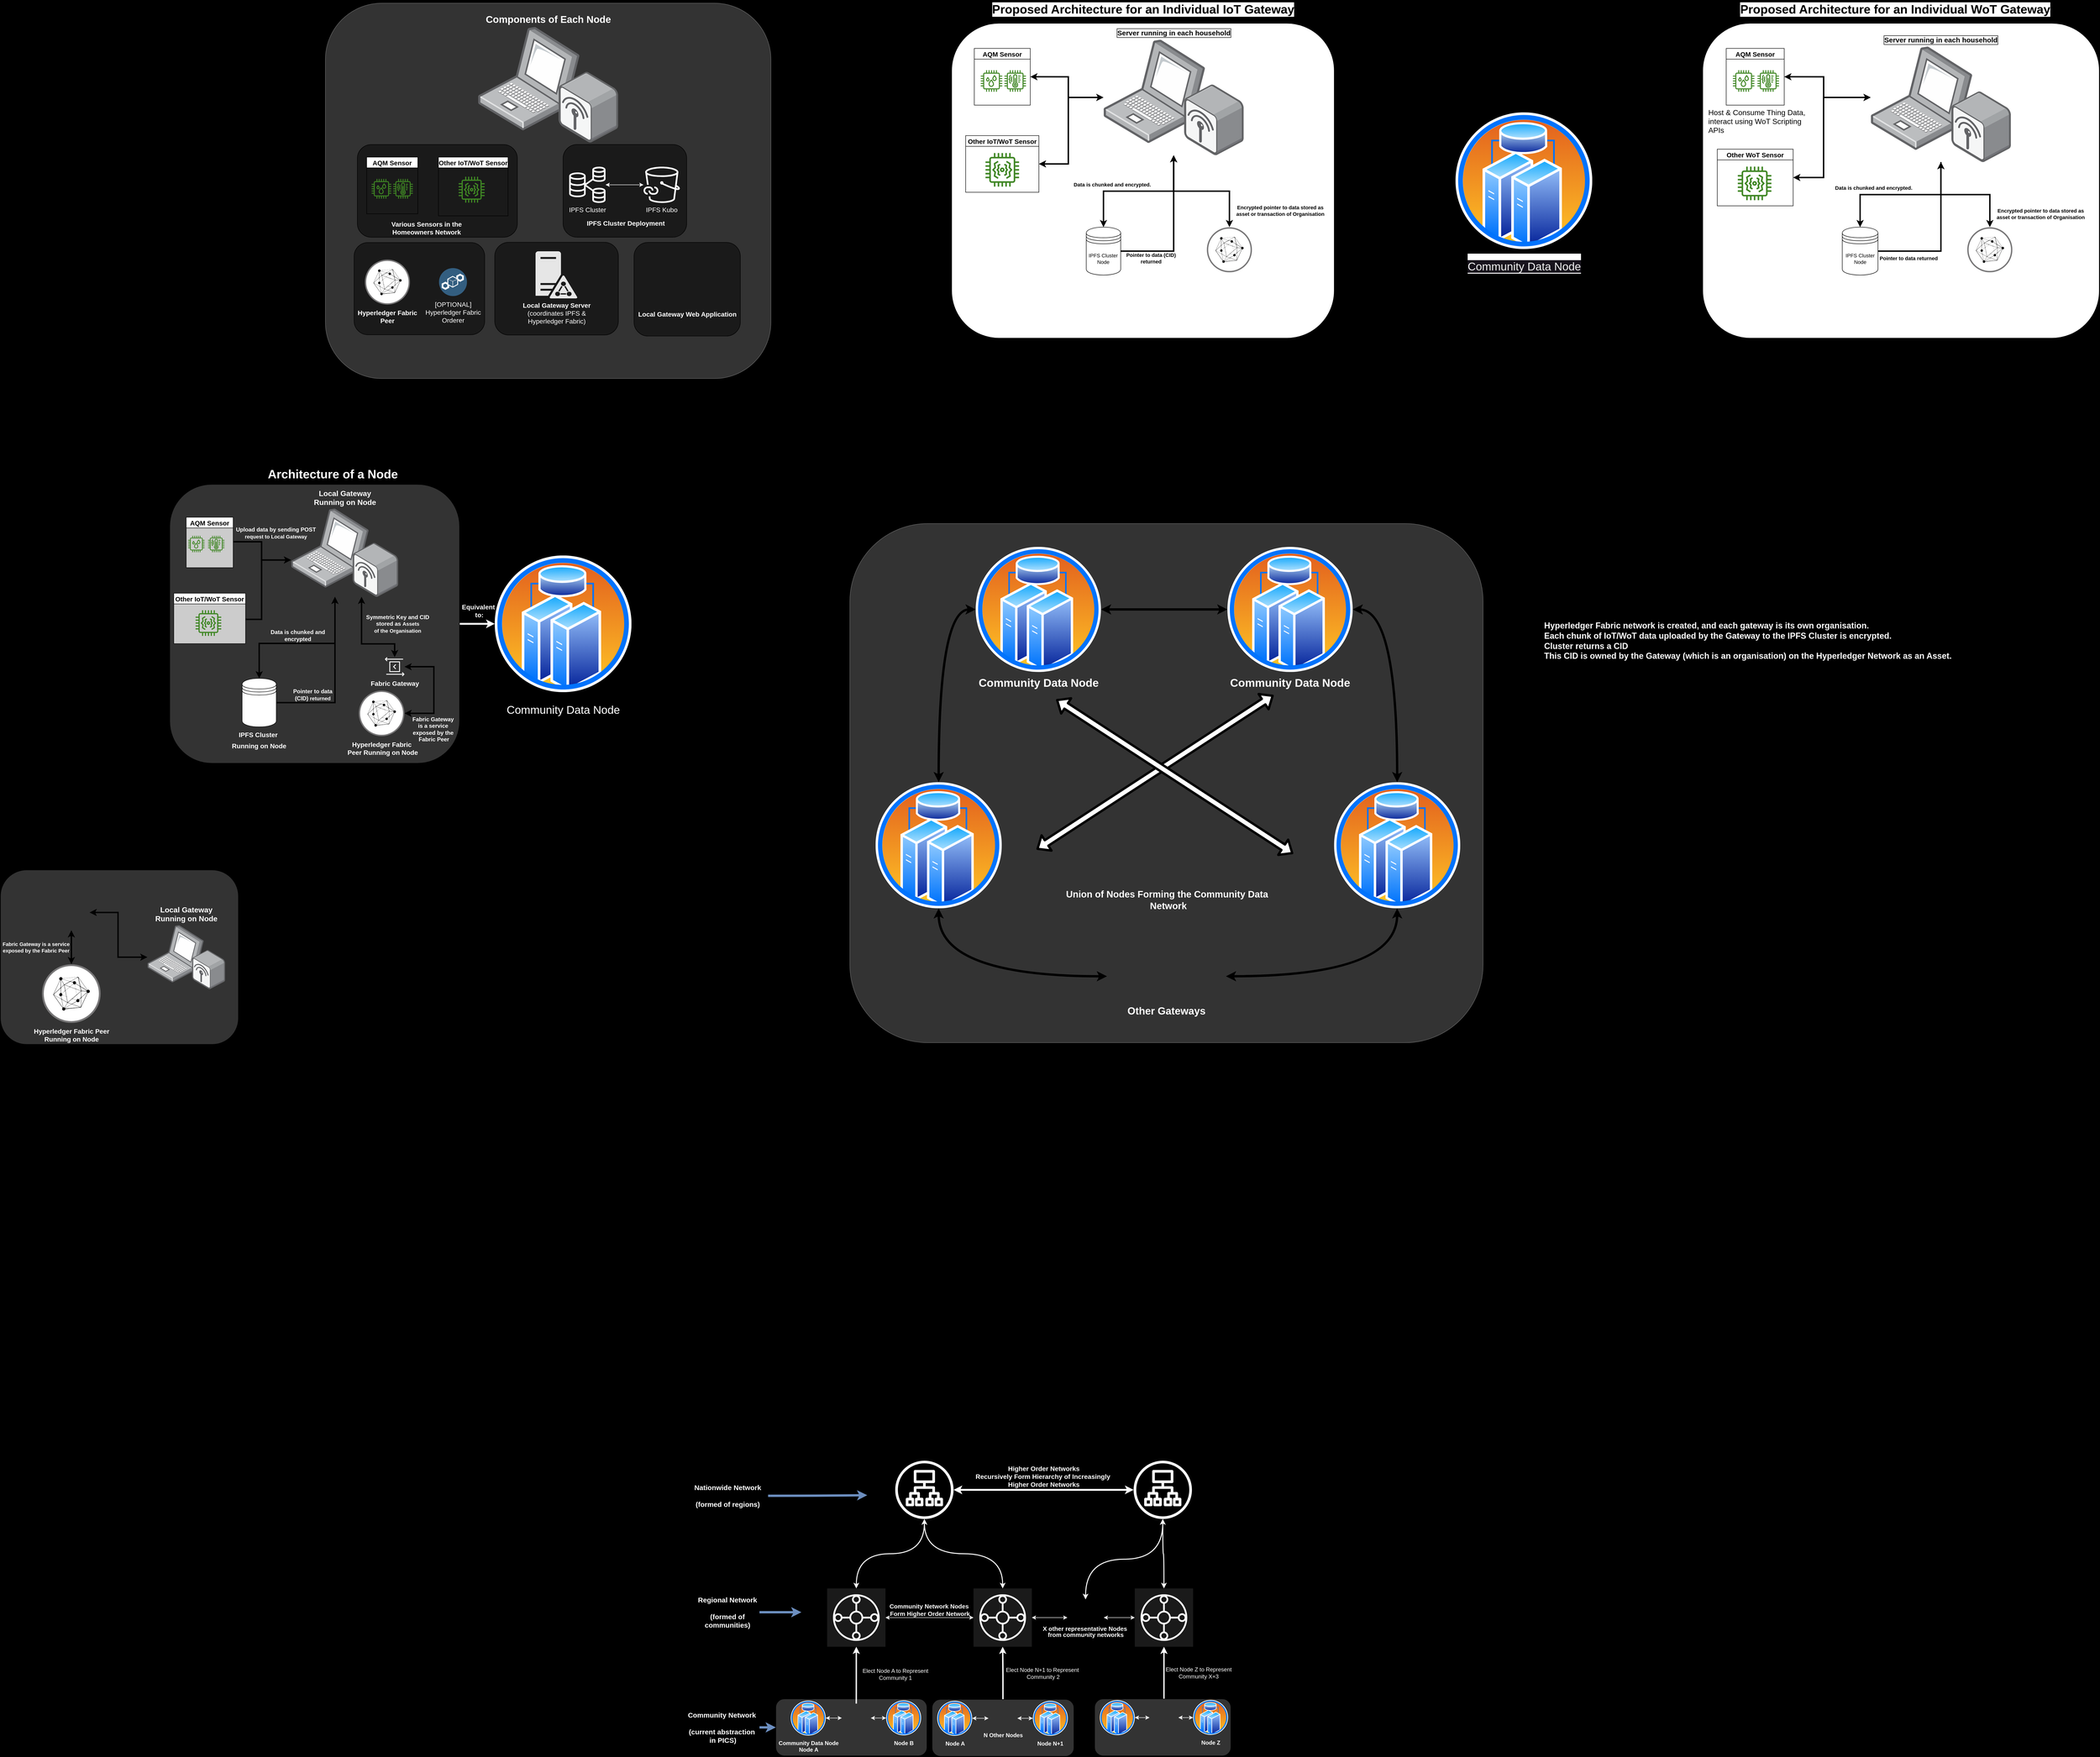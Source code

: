 <mxfile version="21.6.8" type="github">
  <diagram name="Page-1" id="aklOrfjd24qqs5W9E0Lq">
    <mxGraphModel dx="3024" dy="361" grid="0" gridSize="10" guides="1" tooltips="1" connect="1" arrows="1" fold="1" page="0" pageScale="1" pageWidth="827" pageHeight="1169" background="#000000" math="0" shadow="0">
      <root>
        <mxCell id="0" />
        <mxCell id="1" parent="0" />
        <mxCell id="5ElNWQEvA3sVx5SMhXfu-4" value="" style="rounded=1;whiteSpace=wrap;html=1;fillColor=#333333;" parent="1" vertex="1">
          <mxGeometry x="-1219" y="2266" width="510" height="374" as="geometry" />
        </mxCell>
        <mxCell id="Jdr6OTimrpVTwfTXbPgM-39" value="" style="rounded=1;whiteSpace=wrap;html=1;fillColor=#333333;strokeColor=#666666;fontColor=#333333;" parent="1" vertex="1">
          <mxGeometry x="-522.47" y="406.89" width="954.97" height="805" as="geometry" />
        </mxCell>
        <mxCell id="Jdr6OTimrpVTwfTXbPgM-55" value="" style="rounded=1;whiteSpace=wrap;html=1;fillColor=#1A1A1A;" parent="1" vertex="1">
          <mxGeometry x="-454" y="710.11" width="343" height="198.78" as="geometry" />
        </mxCell>
        <mxCell id="Jdr6OTimrpVTwfTXbPgM-53" value="" style="rounded=1;whiteSpace=wrap;html=1;fillColor=#1A1A1A;" parent="1" vertex="1">
          <mxGeometry x="-13" y="710" width="265" height="198.78" as="geometry" />
        </mxCell>
        <mxCell id="KafZrZifVaAwVdbze_bC-2" value="&lt;br&gt;&lt;span style=&quot;color: rgb(240, 240, 240); font-family: Helvetica; font-size: 24px; font-style: normal; font-variant-ligatures: normal; font-variant-caps: normal; font-weight: 400; letter-spacing: normal; orphans: 2; text-align: center; text-indent: 0px; text-transform: none; widows: 2; word-spacing: 0px; -webkit-text-stroke-width: 0px; background-color: rgb(24, 20, 29); text-decoration-thickness: initial; text-decoration-style: initial; text-decoration-color: initial; float: none; display: inline !important;&quot;&gt;Community Data Node&lt;/span&gt;" style="image;aspect=fixed;perimeter=ellipsePerimeter;html=1;align=center;shadow=0;dashed=0;spacingTop=3;image=img/lib/active_directory/cluster_server.svg;container=0;" parent="1" vertex="1">
          <mxGeometry x="1899.999" y="641.02" width="293.181" height="293.181" as="geometry" />
        </mxCell>
        <mxCell id="KafZrZifVaAwVdbze_bC-7" value="" style="group;fontFamily=Helvetica;fontSize=11;fontColor=default;" parent="1" vertex="1" connectable="0">
          <mxGeometry x="2430" y="400" width="850" height="725.22" as="geometry" />
        </mxCell>
        <mxCell id="KafZrZifVaAwVdbze_bC-8" value="&lt;b&gt;&lt;font style=&quot;font-size: 26px;&quot;&gt;Proposed Architecture for an Individual WoT Gateway&lt;/font&gt;&lt;/b&gt;" style="text;html=1;align=center;verticalAlign=middle;resizable=0;points=[];autosize=1;strokeColor=none;fillColor=none;labelBackgroundColor=default;fontSize=11;fontFamily=Helvetica;fontColor=default;" parent="KafZrZifVaAwVdbze_bC-7" vertex="1">
          <mxGeometry x="67.378" width="690" height="40" as="geometry" />
        </mxCell>
        <mxCell id="KafZrZifVaAwVdbze_bC-9" value="&lt;br&gt;&lt;br&gt;&lt;br&gt;&lt;br&gt;&lt;br&gt;&lt;br&gt;&lt;br&gt;&lt;br&gt;&lt;br&gt;&lt;br&gt;&lt;br&gt;&lt;br&gt;&lt;br&gt;&lt;br&gt;&lt;br&gt;&lt;br&gt;&lt;br&gt;&lt;br&gt;&lt;br&gt;&lt;br&gt;&lt;br&gt;&lt;br&gt;&lt;br&gt;&lt;br&gt;&lt;br&gt;&lt;br&gt;&lt;br&gt;&lt;br&gt;&lt;br&gt;&lt;br&gt;&lt;br&gt;&lt;br&gt;&lt;br&gt;&lt;br&gt;&lt;br&gt;&lt;br&gt;&lt;br&gt;&lt;br&gt;&lt;br&gt;&lt;br&gt;" style="rounded=1;whiteSpace=wrap;html=1;container=0;fontFamily=Helvetica;fontSize=11;fontColor=default;" parent="KafZrZifVaAwVdbze_bC-7" vertex="1">
          <mxGeometry y="50" width="850" height="675.22" as="geometry" />
        </mxCell>
        <mxCell id="KafZrZifVaAwVdbze_bC-10" value="IPFS Cluster Node" style="shape=datastore;whiteSpace=wrap;html=1;container=0;movable=1;resizable=1;rotatable=1;deletable=1;editable=1;locked=0;connectable=1;fontFamily=Helvetica;fontSize=11;fontColor=default;" parent="KafZrZifVaAwVdbze_bC-7" vertex="1">
          <mxGeometry x="299.015" y="487.177" width="76.548" height="102.826" as="geometry" />
        </mxCell>
        <mxCell id="KafZrZifVaAwVdbze_bC-11" value="Data is chunked and encrypted.&lt;br&gt;" style="edgeStyle=orthogonalEdgeStyle;rounded=0;orthogonalLoop=1;jettySize=auto;html=1;entryX=0.5;entryY=0;entryDx=0;entryDy=0;labelBorderColor=none;strokeWidth=3;fontStyle=1;labelBackgroundColor=#ffffff;fontColor=#000000;movable=1;resizable=1;rotatable=1;deletable=1;editable=1;locked=0;connectable=1;strokeColor=default;fontFamily=Helvetica;fontSize=11;startArrow=none;startFill=0;endArrow=classic;shape=connector;elbow=vertical;" parent="KafZrZifVaAwVdbze_bC-7" source="KafZrZifVaAwVdbze_bC-17" target="KafZrZifVaAwVdbze_bC-10" edge="1">
          <mxGeometry x="0.371" y="-14" relative="1" as="geometry">
            <mxPoint as="offset" />
          </mxGeometry>
        </mxCell>
        <mxCell id="KafZrZifVaAwVdbze_bC-12" value="&lt;font size=&quot;1&quot; color=&quot;#ffffff&quot;&gt;&lt;b style=&quot;font-size: 16px;&quot;&gt;Hyperledger Peer&lt;br&gt;Organisation A&lt;br&gt;&lt;/b&gt;&lt;/font&gt;" style="image;aspect=fixed;perimeter=ellipsePerimeter;html=1;align=center;shadow=0;dashed=0;fontColor=#4277BB;labelBackgroundColor=default;fontSize=12;spacingTop=3;image=img/lib/ibm/blockchain/hyperledger_fabric.svg;container=0;movable=1;resizable=1;rotatable=1;deletable=1;editable=1;locked=0;connectable=1;fontFamily=Helvetica;" parent="KafZrZifVaAwVdbze_bC-7" vertex="1">
          <mxGeometry x="566.932" y="487.177" width="96.923" height="96.923" as="geometry" />
        </mxCell>
        <mxCell id="PUvk3xZsoCEGTCJhiXDG-11" style="edgeStyle=orthogonalEdgeStyle;shape=connector;rounded=0;orthogonalLoop=1;jettySize=auto;html=1;exitX=1;exitY=0.5;exitDx=0;exitDy=0;labelBackgroundColor=default;strokeColor=default;strokeWidth=3;fontFamily=Helvetica;fontSize=11;fontColor=default;startArrow=classic;startFill=1;endArrow=classic;endFill=1;" parent="KafZrZifVaAwVdbze_bC-7" source="KafZrZifVaAwVdbze_bC-13" target="KafZrZifVaAwVdbze_bC-17" edge="1">
          <mxGeometry relative="1" as="geometry">
            <Array as="points">
              <mxPoint x="259.146" y="165" />
              <mxPoint x="259.146" y="209" />
            </Array>
          </mxGeometry>
        </mxCell>
        <mxCell id="KafZrZifVaAwVdbze_bC-13" value="AQM Sensor" style="swimlane;movable=1;resizable=1;rotatable=1;deletable=1;editable=1;locked=0;connectable=1;fontSize=14;container=0;fontFamily=Helvetica;fontColor=default;" parent="KafZrZifVaAwVdbze_bC-7" vertex="1">
          <mxGeometry x="50.235" y="103.916" width="124.39" height="121.522" as="geometry" />
        </mxCell>
        <mxCell id="KafZrZifVaAwVdbze_bC-15" style="edgeStyle=orthogonalEdgeStyle;rounded=0;orthogonalLoop=1;jettySize=auto;html=1;entryX=0.5;entryY=0;entryDx=0;entryDy=0;strokeWidth=3;movable=1;resizable=1;rotatable=1;deletable=1;editable=1;locked=0;connectable=1;labelBackgroundColor=default;strokeColor=default;fontFamily=Helvetica;fontSize=11;fontColor=default;startArrow=classic;startFill=1;endArrow=classic;shape=connector;elbow=vertical;" parent="KafZrZifVaAwVdbze_bC-7" source="KafZrZifVaAwVdbze_bC-17" target="KafZrZifVaAwVdbze_bC-12" edge="1">
          <mxGeometry relative="1" as="geometry" />
        </mxCell>
        <mxCell id="KafZrZifVaAwVdbze_bC-16" value="&lt;font style=&quot;background-color: rgb(255, 255, 255);&quot; color=&quot;#000000&quot;&gt;Encrypted pointer to data stored as &lt;br&gt;asset or transaction of Organisation&lt;/font&gt;" style="edgeLabel;html=1;align=center;verticalAlign=middle;resizable=1;points=[];fontStyle=1;movable=1;rotatable=1;deletable=1;editable=1;locked=0;connectable=1;container=0;fontFamily=Helvetica;fontSize=11;fontColor=default;" parent="KafZrZifVaAwVdbze_bC-15" vertex="1" connectable="0">
          <mxGeometry x="0.489" y="2" relative="1" as="geometry">
            <mxPoint x="106" y="34" as="offset" />
          </mxGeometry>
        </mxCell>
        <mxCell id="KafZrZifVaAwVdbze_bC-17" value="Server running in each household" style="image;points=[];aspect=fixed;html=1;align=center;shadow=0;dashed=0;image=img/lib/allied_telesis/wireless/Laptop_Wireless.svg;verticalAlign=bottom;labelPosition=center;verticalLabelPosition=top;labelBorderColor=default;spacingLeft=2;spacingBottom=2;spacingRight=2;fontSize=15;fontStyle=1;container=0;movable=1;resizable=1;rotatable=1;deletable=1;editable=1;locked=0;connectable=1;fontFamily=Helvetica;fontColor=default;" parent="KafZrZifVaAwVdbze_bC-7" vertex="1">
          <mxGeometry x="359.999" y="100.0" width="300.886" height="247.597" as="geometry" />
        </mxCell>
        <mxCell id="KafZrZifVaAwVdbze_bC-18" style="edgeStyle=orthogonalEdgeStyle;rounded=0;orthogonalLoop=1;jettySize=auto;html=1;exitX=1;exitY=0.5;exitDx=0;exitDy=0;strokeWidth=3;labelBackgroundColor=#FFFFFF;fontColor=#000000;movable=1;resizable=1;rotatable=1;deletable=1;editable=1;locked=0;connectable=1;strokeColor=default;fontFamily=Helvetica;fontSize=11;startArrow=none;startFill=0;endArrow=classic;shape=connector;elbow=vertical;" parent="KafZrZifVaAwVdbze_bC-7" source="KafZrZifVaAwVdbze_bC-10" target="KafZrZifVaAwVdbze_bC-17" edge="1">
          <mxGeometry relative="1" as="geometry" />
        </mxCell>
        <mxCell id="KafZrZifVaAwVdbze_bC-19" value="&lt;font style=&quot;background-color: rgb(255, 255, 255);&quot; color=&quot;#000000&quot;&gt;Pointer to data returned&lt;/font&gt;" style="edgeLabel;html=1;align=center;verticalAlign=middle;resizable=1;points=[];fontStyle=1;movable=1;rotatable=1;deletable=1;editable=1;locked=0;connectable=1;container=0;fontFamily=Helvetica;fontSize=11;fontColor=default;" parent="KafZrZifVaAwVdbze_bC-18" vertex="1" connectable="0">
          <mxGeometry x="-0.76" y="1" relative="1" as="geometry">
            <mxPoint x="26" y="16" as="offset" />
          </mxGeometry>
        </mxCell>
        <mxCell id="PUvk3xZsoCEGTCJhiXDG-12" style="edgeStyle=orthogonalEdgeStyle;shape=connector;rounded=0;orthogonalLoop=1;jettySize=auto;html=1;exitX=1;exitY=0.5;exitDx=0;exitDy=0;labelBackgroundColor=default;strokeColor=default;strokeWidth=3;fontFamily=Helvetica;fontSize=11;fontColor=default;startArrow=classic;startFill=1;endArrow=classic;endFill=1;" parent="KafZrZifVaAwVdbze_bC-7" source="KafZrZifVaAwVdbze_bC-22" target="KafZrZifVaAwVdbze_bC-17" edge="1">
          <mxGeometry relative="1" as="geometry">
            <Array as="points">
              <mxPoint x="259" y="381" />
              <mxPoint x="259" y="209" />
            </Array>
          </mxGeometry>
        </mxCell>
        <mxCell id="KafZrZifVaAwVdbze_bC-24" value="" style="sketch=0;outlineConnect=0;fontColor=#232F3E;gradientColor=none;fillColor=#3F8624;strokeColor=none;dashed=0;verticalLabelPosition=bottom;verticalAlign=top;align=center;html=1;fontSize=12;fontStyle=0;aspect=fixed;pointerEvents=1;shape=mxgraph.aws4.iot_thing_humidity_sensor;movable=1;resizable=1;rotatable=1;deletable=1;editable=1;locked=0;connectable=1;container=0;fontFamily=Helvetica;" parent="KafZrZifVaAwVdbze_bC-7" vertex="1">
          <mxGeometry x="64.587" y="150.655" width="46.154" height="46.154" as="geometry" />
        </mxCell>
        <mxCell id="KafZrZifVaAwVdbze_bC-25" value="" style="sketch=0;outlineConnect=0;fontColor=#232F3E;gradientColor=none;fillColor=#3F8624;strokeColor=none;dashed=0;verticalLabelPosition=bottom;verticalAlign=top;align=center;html=1;fontSize=12;fontStyle=0;aspect=fixed;pointerEvents=1;shape=mxgraph.aws4.iot_thing_temperature_vibration_sensor;movable=1;resizable=1;rotatable=1;deletable=1;editable=1;locked=0;connectable=1;container=0;fontFamily=Helvetica;" parent="KafZrZifVaAwVdbze_bC-7" vertex="1">
          <mxGeometry x="117.214" y="150.655" width="46.154" height="46.154" as="geometry" />
        </mxCell>
        <mxCell id="PUvk3xZsoCEGTCJhiXDG-13" value="&lt;span style=&quot;color: rgb(0, 0, 0); font-family: Helvetica; font-size: 16px; font-style: normal; font-variant-ligatures: normal; font-variant-caps: normal; font-weight: 400; letter-spacing: normal; orphans: 2; text-align: center; text-indent: 0px; text-transform: none; widows: 2; word-spacing: 0px; -webkit-text-stroke-width: 0px; background-color: rgb(255, 255, 255); text-decoration-thickness: initial; text-decoration-style: initial; text-decoration-color: initial; float: none; display: inline !important;&quot;&gt;Host &amp;amp; Consume Thing Data,&lt;/span&gt;&lt;br style=&quot;border-color: var(--border-color); color: rgb(0, 0, 0); font-family: Helvetica; font-size: 16px; font-style: normal; font-variant-ligatures: normal; font-variant-caps: normal; font-weight: 400; letter-spacing: normal; orphans: 2; text-align: center; text-indent: 0px; text-transform: none; widows: 2; word-spacing: 0px; -webkit-text-stroke-width: 0px; background-color: rgb(255, 255, 255); text-decoration-thickness: initial; text-decoration-style: initial; text-decoration-color: initial;&quot;&gt;&lt;span style=&quot;color: rgb(0, 0, 0); font-family: Helvetica; font-size: 16px; font-style: normal; font-variant-ligatures: normal; font-variant-caps: normal; font-weight: 400; letter-spacing: normal; orphans: 2; text-align: center; text-indent: 0px; text-transform: none; widows: 2; word-spacing: 0px; -webkit-text-stroke-width: 0px; background-color: rgb(255, 255, 255); text-decoration-thickness: initial; text-decoration-style: initial; text-decoration-color: initial; float: none; display: inline !important;&quot;&gt;interact using WoT Scripting APIs&lt;/span&gt;" style="text;whiteSpace=wrap;html=1;fontSize=11;fontFamily=Helvetica;fontColor=default;" parent="KafZrZifVaAwVdbze_bC-7" vertex="1">
          <mxGeometry x="10" y="225.44" width="210" height="69.13" as="geometry" />
        </mxCell>
        <mxCell id="PUvk3xZsoCEGTCJhiXDG-16" value="" style="group" parent="KafZrZifVaAwVdbze_bC-7" vertex="1" connectable="0">
          <mxGeometry x="31.098" y="320.002" width="162.664" height="121.522" as="geometry" />
        </mxCell>
        <mxCell id="KafZrZifVaAwVdbze_bC-22" value="Other WoT Sensor" style="swimlane;movable=1;resizable=1;rotatable=1;deletable=1;editable=1;locked=0;connectable=1;fontSize=14;container=0;fontFamily=Helvetica;fontColor=default;" parent="PUvk3xZsoCEGTCJhiXDG-16" vertex="1">
          <mxGeometry width="162.664" height="121.522" as="geometry" />
        </mxCell>
        <mxCell id="KafZrZifVaAwVdbze_bC-26" value="" style="sketch=0;outlineConnect=0;fontColor=#232F3E;gradientColor=none;fillColor=#3F8624;strokeColor=none;dashed=0;verticalLabelPosition=bottom;verticalAlign=top;align=center;html=1;fontSize=12;fontStyle=0;aspect=fixed;pointerEvents=1;shape=mxgraph.aws4.iot_thing_vibration_sensor;container=0;movable=1;resizable=1;rotatable=1;deletable=1;editable=1;locked=0;connectable=1;fontFamily=Helvetica;" parent="PUvk3xZsoCEGTCJhiXDG-16" vertex="1">
          <mxGeometry x="44.015" y="37.391" width="72" height="72" as="geometry" />
        </mxCell>
        <mxCell id="KafZrZifVaAwVdbze_bC-40" value="" style="group;fontFamily=Helvetica;fontSize=11;fontColor=default;" parent="1" vertex="1" connectable="0">
          <mxGeometry x="820" y="400" width="820" height="725.22" as="geometry" />
        </mxCell>
        <mxCell id="KafZrZifVaAwVdbze_bC-41" value="&lt;b&gt;&lt;font style=&quot;font-size: 26px;&quot;&gt;Proposed Architecture for an Individual IoT Gateway&lt;/font&gt;&lt;/b&gt;" style="text;html=1;align=center;verticalAlign=middle;resizable=0;points=[];autosize=1;strokeColor=none;fillColor=none;labelBackgroundColor=default;fontSize=11;fontFamily=Helvetica;fontColor=default;" parent="KafZrZifVaAwVdbze_bC-40" vertex="1">
          <mxGeometry x="75" width="670" height="40" as="geometry" />
        </mxCell>
        <mxCell id="KafZrZifVaAwVdbze_bC-42" value="&lt;br&gt;&lt;br&gt;&lt;br&gt;&lt;br&gt;&lt;br&gt;&lt;br&gt;&lt;br&gt;&lt;br&gt;&lt;br&gt;&lt;br&gt;&lt;br&gt;&lt;br&gt;&lt;br&gt;&lt;br&gt;&lt;br&gt;&lt;br&gt;&lt;br&gt;&lt;br&gt;&lt;br&gt;&lt;br&gt;&lt;br&gt;&lt;br&gt;&lt;br&gt;&lt;br&gt;&lt;br&gt;&lt;br&gt;&lt;br&gt;&lt;br&gt;&lt;br&gt;&lt;br&gt;&lt;br&gt;&lt;br&gt;&lt;br&gt;&lt;br&gt;&lt;br&gt;&lt;br&gt;&lt;br&gt;&lt;br&gt;&lt;br&gt;&lt;br&gt;" style="rounded=1;whiteSpace=wrap;html=1;container=0;fontFamily=Helvetica;fontSize=11;fontColor=default;" parent="KafZrZifVaAwVdbze_bC-40" vertex="1">
          <mxGeometry y="50" width="820" height="675.22" as="geometry" />
        </mxCell>
        <mxCell id="KafZrZifVaAwVdbze_bC-43" value="IPFS Cluster Node" style="shape=datastore;whiteSpace=wrap;html=1;container=0;movable=1;resizable=1;rotatable=1;deletable=1;editable=1;locked=0;connectable=1;fontFamily=Helvetica;fontSize=11;fontColor=default;" parent="KafZrZifVaAwVdbze_bC-40" vertex="1">
          <mxGeometry x="288.462" y="487.177" width="73.846" height="102.826" as="geometry" />
        </mxCell>
        <mxCell id="KafZrZifVaAwVdbze_bC-44" value="Data is chunked and encrypted.&lt;br&gt;" style="edgeStyle=orthogonalEdgeStyle;rounded=0;orthogonalLoop=1;jettySize=auto;html=1;entryX=0.5;entryY=0;entryDx=0;entryDy=0;labelBorderColor=none;strokeWidth=3;fontStyle=1;labelBackgroundColor=#ffffff;fontColor=#000000;movable=1;resizable=1;rotatable=1;deletable=1;editable=1;locked=0;connectable=1;strokeColor=default;fontFamily=Helvetica;fontSize=11;startArrow=classic;startFill=1;endArrow=classic;shape=connector;elbow=vertical;" parent="KafZrZifVaAwVdbze_bC-40" source="KafZrZifVaAwVdbze_bC-50" target="KafZrZifVaAwVdbze_bC-43" edge="1">
          <mxGeometry x="0.371" y="-14" relative="1" as="geometry">
            <mxPoint as="offset" />
          </mxGeometry>
        </mxCell>
        <mxCell id="KafZrZifVaAwVdbze_bC-45" value="&lt;font size=&quot;1&quot; color=&quot;#ffffff&quot;&gt;&lt;b style=&quot;font-size: 16px;&quot;&gt;Hyperledger Peer&lt;br&gt;Organisation A&lt;br&gt;&lt;/b&gt;&lt;/font&gt;" style="image;aspect=fixed;perimeter=ellipsePerimeter;html=1;align=center;shadow=0;dashed=0;fontColor=#4277BB;labelBackgroundColor=default;fontSize=12;spacingTop=3;image=img/lib/ibm/blockchain/hyperledger_fabric.svg;container=0;movable=1;resizable=1;rotatable=1;deletable=1;editable=1;locked=0;connectable=1;fontFamily=Helvetica;" parent="KafZrZifVaAwVdbze_bC-40" vertex="1">
          <mxGeometry x="546.923" y="487.177" width="96.923" height="96.923" as="geometry" />
        </mxCell>
        <mxCell id="PUvk3xZsoCEGTCJhiXDG-2" style="edgeStyle=orthogonalEdgeStyle;rounded=0;orthogonalLoop=1;jettySize=auto;html=1;exitX=1;exitY=0.5;exitDx=0;exitDy=0;startArrow=classic;startFill=1;endArrow=classic;endFill=1;strokeWidth=3;" parent="KafZrZifVaAwVdbze_bC-40" source="KafZrZifVaAwVdbze_bC-46" target="KafZrZifVaAwVdbze_bC-50" edge="1">
          <mxGeometry relative="1" as="geometry">
            <Array as="points">
              <mxPoint x="250" y="165" />
              <mxPoint x="250" y="209" />
            </Array>
          </mxGeometry>
        </mxCell>
        <mxCell id="KafZrZifVaAwVdbze_bC-46" value="AQM Sensor" style="swimlane;movable=1;resizable=1;rotatable=1;deletable=1;editable=1;locked=0;connectable=1;fontSize=14;container=0;fontFamily=Helvetica;fontColor=default;" parent="KafZrZifVaAwVdbze_bC-40" vertex="1">
          <mxGeometry x="48.462" y="103.916" width="120" height="121.522" as="geometry" />
        </mxCell>
        <mxCell id="KafZrZifVaAwVdbze_bC-48" style="edgeStyle=orthogonalEdgeStyle;rounded=0;orthogonalLoop=1;jettySize=auto;html=1;entryX=0.5;entryY=0;entryDx=0;entryDy=0;strokeWidth=3;movable=1;resizable=1;rotatable=1;deletable=1;editable=1;locked=0;connectable=1;labelBackgroundColor=default;strokeColor=default;fontFamily=Helvetica;fontSize=11;fontColor=default;startArrow=classic;startFill=1;endArrow=classic;shape=connector;elbow=vertical;" parent="KafZrZifVaAwVdbze_bC-40" source="KafZrZifVaAwVdbze_bC-50" target="KafZrZifVaAwVdbze_bC-45" edge="1">
          <mxGeometry relative="1" as="geometry" />
        </mxCell>
        <mxCell id="KafZrZifVaAwVdbze_bC-49" value="&lt;font style=&quot;background-color: rgb(255, 255, 255);&quot; color=&quot;#000000&quot;&gt;Encrypted pointer to data stored as &lt;br&gt;asset or transaction of Organisation&lt;/font&gt;" style="edgeLabel;html=1;align=center;verticalAlign=middle;resizable=1;points=[];fontStyle=1;movable=1;rotatable=1;deletable=1;editable=1;locked=0;connectable=1;container=0;fontFamily=Helvetica;fontSize=11;fontColor=default;" parent="KafZrZifVaAwVdbze_bC-48" vertex="1" connectable="0">
          <mxGeometry x="0.489" y="2" relative="1" as="geometry">
            <mxPoint x="106" y="34" as="offset" />
          </mxGeometry>
        </mxCell>
        <mxCell id="KafZrZifVaAwVdbze_bC-50" value="Server running in each household" style="image;points=[];aspect=fixed;html=1;align=center;shadow=0;dashed=0;image=img/lib/allied_telesis/wireless/Laptop_Wireless.svg;verticalAlign=bottom;labelPosition=center;verticalLabelPosition=top;labelBorderColor=default;spacingLeft=2;spacingBottom=2;spacingRight=2;fontSize=15;fontStyle=1;container=0;movable=1;resizable=1;rotatable=1;deletable=1;editable=1;locked=0;connectable=1;fontFamily=Helvetica;fontColor=default;" parent="KafZrZifVaAwVdbze_bC-40" vertex="1">
          <mxGeometry x="325.385" y="85.22" width="300.886" height="247.597" as="geometry" />
        </mxCell>
        <mxCell id="KafZrZifVaAwVdbze_bC-51" style="edgeStyle=orthogonalEdgeStyle;rounded=0;orthogonalLoop=1;jettySize=auto;html=1;exitX=1;exitY=0.5;exitDx=0;exitDy=0;strokeWidth=3;labelBackgroundColor=#FFFFFF;fontColor=#000000;movable=1;resizable=1;rotatable=1;deletable=1;editable=1;locked=0;connectable=1;strokeColor=default;fontFamily=Helvetica;fontSize=11;startArrow=none;startFill=0;endArrow=classic;shape=connector;elbow=vertical;" parent="KafZrZifVaAwVdbze_bC-40" source="KafZrZifVaAwVdbze_bC-43" target="KafZrZifVaAwVdbze_bC-50" edge="1">
          <mxGeometry relative="1" as="geometry" />
        </mxCell>
        <mxCell id="KafZrZifVaAwVdbze_bC-52" value="&lt;font style=&quot;background-color: rgb(255, 255, 255);&quot; color=&quot;#000000&quot;&gt;Pointer to data (CID)&lt;br&gt;returned&lt;/font&gt;" style="edgeLabel;html=1;align=center;verticalAlign=middle;resizable=1;points=[];fontStyle=1;movable=1;rotatable=1;deletable=1;editable=1;locked=0;connectable=1;container=0;fontFamily=Helvetica;fontSize=11;fontColor=default;" parent="KafZrZifVaAwVdbze_bC-51" vertex="1" connectable="0">
          <mxGeometry x="-0.76" y="1" relative="1" as="geometry">
            <mxPoint x="26" y="16" as="offset" />
          </mxGeometry>
        </mxCell>
        <mxCell id="PUvk3xZsoCEGTCJhiXDG-7" style="edgeStyle=orthogonalEdgeStyle;shape=connector;rounded=0;orthogonalLoop=1;jettySize=auto;html=1;exitX=1;exitY=0.5;exitDx=0;exitDy=0;labelBackgroundColor=default;strokeColor=default;strokeWidth=3;fontFamily=Helvetica;fontSize=11;fontColor=default;startArrow=classic;startFill=1;endArrow=classic;endFill=1;" parent="KafZrZifVaAwVdbze_bC-40" source="KafZrZifVaAwVdbze_bC-55" target="KafZrZifVaAwVdbze_bC-50" edge="1">
          <mxGeometry relative="1" as="geometry">
            <Array as="points">
              <mxPoint x="250" y="352" />
              <mxPoint x="250" y="209" />
            </Array>
          </mxGeometry>
        </mxCell>
        <mxCell id="KafZrZifVaAwVdbze_bC-55" value="Other IoT/WoT Sensor" style="swimlane;movable=1;resizable=1;rotatable=1;deletable=1;editable=1;locked=0;connectable=1;fontSize=14;container=0;fontFamily=Helvetica;fontColor=default;" parent="KafZrZifVaAwVdbze_bC-40" vertex="1">
          <mxGeometry x="30" y="290.872" width="156.923" height="121.522" as="geometry" />
        </mxCell>
        <mxCell id="KafZrZifVaAwVdbze_bC-57" value="" style="sketch=0;outlineConnect=0;fontColor=#232F3E;gradientColor=none;fillColor=#3F8624;strokeColor=none;dashed=0;verticalLabelPosition=bottom;verticalAlign=top;align=center;html=1;fontSize=12;fontStyle=0;aspect=fixed;pointerEvents=1;shape=mxgraph.aws4.iot_thing_humidity_sensor;movable=1;resizable=1;rotatable=1;deletable=1;editable=1;locked=0;connectable=1;container=0;fontFamily=Helvetica;" parent="KafZrZifVaAwVdbze_bC-40" vertex="1">
          <mxGeometry x="62.308" y="150.655" width="46.154" height="46.154" as="geometry" />
        </mxCell>
        <mxCell id="KafZrZifVaAwVdbze_bC-58" value="" style="sketch=0;outlineConnect=0;fontColor=#232F3E;gradientColor=none;fillColor=#3F8624;strokeColor=none;dashed=0;verticalLabelPosition=bottom;verticalAlign=top;align=center;html=1;fontSize=12;fontStyle=0;aspect=fixed;pointerEvents=1;shape=mxgraph.aws4.iot_thing_temperature_vibration_sensor;movable=1;resizable=1;rotatable=1;deletable=1;editable=1;locked=0;connectable=1;container=0;fontFamily=Helvetica;" parent="KafZrZifVaAwVdbze_bC-40" vertex="1">
          <mxGeometry x="113.077" y="150.655" width="46.154" height="46.154" as="geometry" />
        </mxCell>
        <mxCell id="KafZrZifVaAwVdbze_bC-59" value="" style="sketch=0;outlineConnect=0;fontColor=#232F3E;gradientColor=none;fillColor=#3F8624;strokeColor=none;dashed=0;verticalLabelPosition=bottom;verticalAlign=top;align=center;html=1;fontSize=12;fontStyle=0;aspect=fixed;pointerEvents=1;shape=mxgraph.aws4.iot_thing_vibration_sensor;container=0;movable=1;resizable=1;rotatable=1;deletable=1;editable=1;locked=0;connectable=1;fontFamily=Helvetica;" parent="KafZrZifVaAwVdbze_bC-40" vertex="1">
          <mxGeometry x="72.462" y="328.263" width="72" height="72" as="geometry" />
        </mxCell>
        <mxCell id="KafZrZifVaAwVdbze_bC-61" style="edgeStyle=none;shape=connector;rounded=1;orthogonalLoop=1;jettySize=auto;html=1;exitX=1;exitY=0.5;exitDx=0;exitDy=0;entryX=0;entryY=0.5;entryDx=0;entryDy=0;labelBackgroundColor=default;strokeColor=default;strokeWidth=5;fontFamily=Helvetica;fontSize=11;fontColor=default;startArrow=none;startFill=0;endArrow=classic;elbow=vertical;" parent="1" source="KafZrZifVaAwVdbze_bC-42" target="KafZrZifVaAwVdbze_bC-2" edge="1">
          <mxGeometry relative="1" as="geometry" />
        </mxCell>
        <mxCell id="KafZrZifVaAwVdbze_bC-63" style="edgeStyle=none;shape=connector;rounded=1;orthogonalLoop=1;jettySize=auto;html=1;exitX=0;exitY=0.5;exitDx=0;exitDy=0;entryX=1;entryY=0.5;entryDx=0;entryDy=0;labelBackgroundColor=default;strokeColor=default;strokeWidth=5;fontFamily=Helvetica;fontSize=11;fontColor=default;startArrow=none;startFill=0;endArrow=classic;elbow=vertical;endFill=1;" parent="1" source="KafZrZifVaAwVdbze_bC-9" target="KafZrZifVaAwVdbze_bC-2" edge="1">
          <mxGeometry relative="1" as="geometry" />
        </mxCell>
        <mxCell id="KafZrZifVaAwVdbze_bC-66" value="&lt;font style=&quot;font-size: 18px;&quot;&gt;&lt;b&gt;Hyperledger Fabric network is created, and each gateway is its own organisation.&lt;br&gt;Each chunk of IoT/WoT data uploaded by the Gateway to the IPFS Cluster is encrypted.&lt;br&gt;&lt;div style=&quot;&quot;&gt;&lt;b style=&quot;background-color: initial;&quot;&gt;Cluster returns a CID&lt;/b&gt;&lt;/div&gt;&lt;div style=&quot;&quot;&gt;&lt;b style=&quot;background-color: initial;&quot;&gt;This CID is owned by the Gateway (which is an organisation) on the Hyperledger Network as an Asset.&lt;/b&gt;&lt;/div&gt;&lt;/b&gt;&lt;/font&gt;" style="text;html=1;align=left;verticalAlign=middle;resizable=0;points=[];autosize=1;strokeColor=none;fillColor=none;fontSize=11;fontFamily=Helvetica;fontColor=#FFFFFF;" parent="1" vertex="1">
          <mxGeometry x="2088" y="1725" width="900" height="100" as="geometry" />
        </mxCell>
        <mxCell id="Jdr6OTimrpVTwfTXbPgM-1" value="&lt;font style=&quot;font-size: 21px;&quot;&gt;Components of Each Node&lt;/font&gt;" style="image;points=[];aspect=fixed;html=1;align=center;shadow=0;dashed=0;image=img/lib/allied_telesis/wireless/Laptop_Wireless.svg;verticalAlign=bottom;labelPosition=center;verticalLabelPosition=top;labelBorderColor=none;spacingLeft=2;spacingBottom=2;spacingRight=2;fontSize=21;fontStyle=1;container=0;movable=1;resizable=1;rotatable=1;deletable=1;editable=1;locked=0;connectable=1;fontFamily=Helvetica;fontColor=#FFFFFF;labelBackgroundColor=none;" parent="1" vertex="1">
          <mxGeometry x="-195.425" y="458" width="300.886" height="247.597" as="geometry" />
        </mxCell>
        <mxCell id="Jdr6OTimrpVTwfTXbPgM-38" value="" style="group;labelBorderColor=default;" parent="1" vertex="1" connectable="0">
          <mxGeometry x="-434" y="737" width="303.01" height="177" as="geometry" />
        </mxCell>
        <mxCell id="Jdr6OTimrpVTwfTXbPgM-33" value="" style="group" parent="Jdr6OTimrpVTwfTXbPgM-38" vertex="1" connectable="0">
          <mxGeometry width="303.01" height="158.8" as="geometry" />
        </mxCell>
        <mxCell id="Jdr6OTimrpVTwfTXbPgM-7" value="Other IoT/WoT Sensor" style="swimlane;movable=1;resizable=1;rotatable=1;deletable=1;editable=1;locked=0;connectable=1;fontSize=14;container=0;fontFamily=Helvetica;fontColor=default;" parent="Jdr6OTimrpVTwfTXbPgM-33" vertex="1">
          <mxGeometry x="153.81" width="149.2" height="126" as="geometry" />
        </mxCell>
        <mxCell id="Jdr6OTimrpVTwfTXbPgM-8" value="" style="sketch=0;outlineConnect=0;fontColor=#232F3E;gradientColor=none;fillColor=#3F8624;strokeColor=none;dashed=0;verticalLabelPosition=bottom;verticalAlign=top;align=center;html=1;fontSize=12;fontStyle=0;aspect=fixed;pointerEvents=1;shape=mxgraph.aws4.iot_thing_vibration_sensor;container=0;movable=1;resizable=1;rotatable=1;deletable=1;editable=1;locked=0;connectable=1;fontFamily=Helvetica;" parent="Jdr6OTimrpVTwfTXbPgM-7" vertex="1">
          <mxGeometry x="43.334" y="41.996" width="55.673" height="55.673" as="geometry" />
        </mxCell>
        <mxCell id="Jdr6OTimrpVTwfTXbPgM-4" value="AQM Sensor" style="swimlane;movable=1;resizable=1;rotatable=1;deletable=1;editable=1;locked=0;connectable=1;fontSize=14;container=0;fontFamily=Helvetica;fontColor=default;" parent="Jdr6OTimrpVTwfTXbPgM-33" vertex="1">
          <mxGeometry width="109.545" height="121.518" as="geometry" />
        </mxCell>
        <mxCell id="Jdr6OTimrpVTwfTXbPgM-5" value="" style="sketch=0;outlineConnect=0;fontColor=#232F3E;gradientColor=none;fillColor=#3F8624;strokeColor=none;dashed=0;verticalLabelPosition=bottom;verticalAlign=top;align=center;html=1;fontSize=12;fontStyle=0;aspect=fixed;pointerEvents=1;shape=mxgraph.aws4.iot_thing_humidity_sensor;movable=1;resizable=1;rotatable=1;deletable=1;editable=1;locked=0;connectable=1;container=0;fontFamily=Helvetica;" parent="Jdr6OTimrpVTwfTXbPgM-4" vertex="1">
          <mxGeometry x="10.531" y="46.808" width="42.133" height="42.133" as="geometry" />
        </mxCell>
        <mxCell id="Jdr6OTimrpVTwfTXbPgM-6" value="" style="sketch=0;outlineConnect=0;fontColor=#232F3E;gradientColor=none;fillColor=#3F8624;strokeColor=none;dashed=0;verticalLabelPosition=bottom;verticalAlign=top;align=center;html=1;fontSize=12;fontStyle=0;aspect=fixed;pointerEvents=1;shape=mxgraph.aws4.iot_thing_temperature_vibration_sensor;movable=1;resizable=1;rotatable=1;deletable=1;editable=1;locked=0;connectable=1;container=0;fontFamily=Helvetica;" parent="Jdr6OTimrpVTwfTXbPgM-4" vertex="1">
          <mxGeometry x="56.877" y="46.808" width="42.133" height="42.133" as="geometry" />
        </mxCell>
        <mxCell id="Jdr6OTimrpVTwfTXbPgM-37" value="&lt;span style=&quot;font-size: 14px;&quot;&gt;&lt;font style=&quot;font-size: 14px;&quot; color=&quot;#ffffff&quot;&gt;&lt;b&gt;Various Sensors in the &lt;br&gt;Homeowners Network&lt;/b&gt;&lt;/font&gt;&lt;/span&gt;" style="text;html=1;align=center;verticalAlign=middle;resizable=0;points=[];autosize=1;strokeColor=none;fillColor=none;" parent="Jdr6OTimrpVTwfTXbPgM-38" vertex="1">
          <mxGeometry x="43.165" y="129" width="169" height="46" as="geometry" />
        </mxCell>
        <mxCell id="Jdr6OTimrpVTwfTXbPgM-47" value="" style="group" parent="1" vertex="1" connectable="0">
          <mxGeometry x="139" y="920" width="228" height="200.78" as="geometry" />
        </mxCell>
        <mxCell id="Jdr6OTimrpVTwfTXbPgM-46" value="" style="rounded=1;whiteSpace=wrap;html=1;fillColor=#1A1A1A;" parent="Jdr6OTimrpVTwfTXbPgM-47" vertex="1">
          <mxGeometry width="228" height="200.78" as="geometry" />
        </mxCell>
        <mxCell id="Jdr6OTimrpVTwfTXbPgM-43" value="&lt;b&gt;Local Gateway Web Application&lt;/b&gt;" style="shape=image;html=1;verticalAlign=top;verticalLabelPosition=bottom;labelBackgroundColor=none;imageAspect=0;aspect=fixed;image=https://cdn2.iconfinder.com/data/icons/circle-icons-1/64/browser-128.png;fontColor=#FFFFFF;fontSize=14;" parent="Jdr6OTimrpVTwfTXbPgM-47" vertex="1">
          <mxGeometry x="50" y="11.46" width="128" height="128" as="geometry" />
        </mxCell>
        <mxCell id="Jdr6OTimrpVTwfTXbPgM-48" value="" style="group" parent="1" vertex="1" connectable="0">
          <mxGeometry x="-159.48" y="919.72" width="265" height="198.78" as="geometry" />
        </mxCell>
        <mxCell id="Jdr6OTimrpVTwfTXbPgM-45" value="" style="rounded=1;whiteSpace=wrap;html=1;fillColor=#1A1A1A;" parent="Jdr6OTimrpVTwfTXbPgM-48" vertex="1">
          <mxGeometry width="265" height="198.78" as="geometry" />
        </mxCell>
        <mxCell id="Jdr6OTimrpVTwfTXbPgM-29" value="&lt;font color=&quot;#ffffff&quot; style=&quot;font-size: 14px;&quot;&gt;&lt;b&gt;Local Gateway Server&lt;/b&gt;&lt;br style=&quot;font-size: 14px;&quot;&gt;(coordinates IPFS &amp;amp; &lt;br&gt;Hyperledger Fabric)&lt;/font&gt;" style="sketch=0;pointerEvents=1;shadow=0;dashed=0;html=1;strokeColor=none;fillColor=#E6E6E6;labelPosition=center;verticalLabelPosition=bottom;verticalAlign=top;outlineConnect=0;align=center;shape=mxgraph.office.servers.active_directory_federation_services_server;fontSize=14;" parent="Jdr6OTimrpVTwfTXbPgM-48" vertex="1">
          <mxGeometry x="87.48" y="19.24" width="90.04" height="101" as="geometry" />
        </mxCell>
        <mxCell id="Jdr6OTimrpVTwfTXbPgM-49" value="" style="group" parent="1" vertex="1" connectable="0">
          <mxGeometry x="-461" y="920.22" width="280" height="197.78" as="geometry" />
        </mxCell>
        <mxCell id="Jdr6OTimrpVTwfTXbPgM-44" value="" style="rounded=1;whiteSpace=wrap;html=1;fillColor=#1A1A1A;" parent="Jdr6OTimrpVTwfTXbPgM-49" vertex="1">
          <mxGeometry width="280" height="197.78" as="geometry" />
        </mxCell>
        <mxCell id="Jdr6OTimrpVTwfTXbPgM-15" value="&lt;font size=&quot;1&quot;&gt;&lt;span style=&quot;font-size: 14px;&quot;&gt;&lt;font style=&quot;font-size: 14px;&quot;&gt;&lt;b&gt;Hyperledger Fabric &lt;br&gt;Peer&lt;/b&gt;&lt;/font&gt;&lt;br&gt;&lt;/span&gt;&lt;/font&gt;" style="image;aspect=fixed;perimeter=ellipsePerimeter;html=1;align=center;shadow=0;dashed=0;fontColor=#FFFFFF;labelBackgroundColor=none;fontSize=12;spacingTop=3;image=img/lib/ibm/blockchain/hyperledger_fabric.svg;container=0;movable=1;resizable=1;rotatable=1;deletable=1;editable=1;locked=0;connectable=1;fontFamily=Helvetica;" parent="Jdr6OTimrpVTwfTXbPgM-49" vertex="1">
          <mxGeometry x="23.003" y="36.317" width="96.923" height="96.923" as="geometry" />
        </mxCell>
        <mxCell id="Jdr6OTimrpVTwfTXbPgM-20" value="&lt;font style=&quot;font-size: 14px;&quot;&gt;[OPTIONAL] &lt;br&gt;Hyperledger Fabric &lt;br&gt;Orderer&lt;/font&gt;" style="image;aspect=fixed;perimeter=ellipsePerimeter;html=1;align=center;shadow=0;dashed=0;fontColor=#FFFFFF;labelBackgroundColor=none;fontSize=12;spacingTop=3;image=img/lib/ibm/blockchain/ledger.svg;" parent="Jdr6OTimrpVTwfTXbPgM-49" vertex="1">
          <mxGeometry x="182" y="54.78" width="60" height="60" as="geometry" />
        </mxCell>
        <mxCell id="Jdr6OTimrpVTwfTXbPgM-36" value="" style="group;fontColor=#FFFFFF;" parent="1" vertex="1" connectable="0">
          <mxGeometry y="744.997" width="258" height="163.783" as="geometry" />
        </mxCell>
        <mxCell id="Jdr6OTimrpVTwfTXbPgM-13" value="" style="group" parent="Jdr6OTimrpVTwfTXbPgM-36" vertex="1" connectable="0">
          <mxGeometry width="258" height="163.783" as="geometry" />
        </mxCell>
        <mxCell id="Jdr6OTimrpVTwfTXbPgM-12" style="edgeStyle=orthogonalEdgeStyle;rounded=0;orthogonalLoop=1;jettySize=auto;html=1;startArrow=classic;startFill=1;strokeColor=#FFFFFF;" parent="Jdr6OTimrpVTwfTXbPgM-13" source="Jdr6OTimrpVTwfTXbPgM-11" target="Jdr6OTimrpVTwfTXbPgM-16" edge="1">
          <mxGeometry relative="1" as="geometry">
            <mxPoint x="166.002" y="51.378" as="targetPoint" />
          </mxGeometry>
        </mxCell>
        <mxCell id="Jdr6OTimrpVTwfTXbPgM-11" value="&lt;font style=&quot;font-size: 14px;&quot;&gt;IPFS Cluster&lt;/font&gt;" style="sketch=0;outlineConnect=0;fontColor=#FFFFFF;gradientColor=none;fillColor=#FFFFFF;strokeColor=none;dashed=0;verticalLabelPosition=bottom;verticalAlign=top;align=center;html=1;fontSize=12;fontStyle=0;aspect=fixed;pointerEvents=1;shape=mxgraph.aws4.rds_multi_az_db_cluster;" parent="Jdr6OTimrpVTwfTXbPgM-13" vertex="1">
          <mxGeometry y="12.413" width="78" height="78" as="geometry" />
        </mxCell>
        <mxCell id="Jdr6OTimrpVTwfTXbPgM-16" value="&lt;font style=&quot;font-size: 14px;&quot;&gt;IPFS Kubo&lt;/font&gt;" style="sketch=0;outlineConnect=0;dashed=0;verticalLabelPosition=bottom;verticalAlign=top;align=center;html=1;fontSize=12;fontStyle=0;aspect=fixed;pointerEvents=1;shape=mxgraph.aws4.file_cache_s3_linked_datasets;fillColor=#FFFFFF;fontColor=#FFFFFF;" parent="Jdr6OTimrpVTwfTXbPgM-13" vertex="1">
          <mxGeometry x="159.46" y="12.413" width="78" height="78" as="geometry" />
        </mxCell>
        <mxCell id="Jdr6OTimrpVTwfTXbPgM-35" value="&lt;font color=&quot;#ffffff&quot; style=&quot;font-size: 14px;&quot;&gt;IPFS Cluster Deployment&lt;/font&gt;" style="text;html=1;align=center;verticalAlign=middle;resizable=0;points=[];autosize=1;strokeColor=none;fillColor=none;fontStyle=1;fontSize=14;" parent="Jdr6OTimrpVTwfTXbPgM-36" vertex="1">
          <mxGeometry x="28.23" y="119.003" width="185" height="29" as="geometry" />
        </mxCell>
        <mxCell id="gqUJDy7OB4dNZnk1-2ia-1" value="" style="edgeStyle=orthogonalEdgeStyle;rounded=0;sketch=1;hachureGap=4;jiggle=2;curveFitting=1;orthogonalLoop=1;jettySize=auto;html=1;fontFamily=Architects Daughter;fontSource=https%3A%2F%2Ffonts.googleapis.com%2Fcss%3Ffamily%3DArchitects%2BDaughter;fontSize=16;" parent="1" source="7HYVo7Euy4MORhj9E0EB-21" target="7HYVo7Euy4MORhj9E0EB-24" edge="1">
          <mxGeometry relative="1" as="geometry" />
        </mxCell>
        <mxCell id="gqUJDy7OB4dNZnk1-2ia-2" value="" style="edgeStyle=orthogonalEdgeStyle;rounded=0;sketch=1;hachureGap=4;jiggle=2;curveFitting=1;orthogonalLoop=1;jettySize=auto;html=1;fontFamily=Architects Daughter;fontSource=https%3A%2F%2Ffonts.googleapis.com%2Fcss%3Ffamily%3DArchitects%2BDaughter;fontSize=16;" parent="1" source="7HYVo7Euy4MORhj9E0EB-21" target="7HYVo7Euy4MORhj9E0EB-24" edge="1">
          <mxGeometry relative="1" as="geometry" />
        </mxCell>
        <mxCell id="7HYVo7Euy4MORhj9E0EB-21" value="&lt;font style=&quot;&quot; color=&quot;#ffffff&quot;&gt;&lt;br&gt;&lt;span style=&quot;font-family: Helvetica; font-size: 24px; font-style: normal; font-variant-ligatures: normal; font-variant-caps: normal; font-weight: 400; letter-spacing: normal; orphans: 2; text-align: center; text-indent: 0px; text-transform: none; widows: 2; word-spacing: 0px; -webkit-text-stroke-width: 0px; text-decoration-thickness: initial; text-decoration-style: initial; text-decoration-color: initial; float: none; display: inline !important;&quot;&gt;Community Data Node&lt;/span&gt;&lt;/font&gt;" style="image;aspect=fixed;perimeter=ellipsePerimeter;html=1;align=center;shadow=0;dashed=0;spacingTop=3;image=img/lib/active_directory/cluster_server.svg;container=0;labelBackgroundColor=none;" parent="1" vertex="1">
          <mxGeometry x="-159.481" y="1591.41" width="293.181" height="293.181" as="geometry" />
        </mxCell>
        <mxCell id="7HYVo7Euy4MORhj9E0EB-54" value="&lt;b&gt;&lt;font style=&quot;font-size: 14px;&quot;&gt;Equivalent&amp;nbsp;&lt;br&gt;to:&lt;br&gt;&lt;/font&gt;&lt;/b&gt;" style="text;html=1;align=center;verticalAlign=middle;resizable=0;points=[];autosize=1;strokeColor=none;fillColor=none;fontColor=#FFFFFF;" parent="1" vertex="1">
          <mxGeometry x="-240" y="1687" width="93" height="46" as="geometry" />
        </mxCell>
        <mxCell id="7HYVo7Euy4MORhj9E0EB-62" value="" style="rounded=1;whiteSpace=wrap;html=1;fillColor=#333333;strokeColor=#666666;fontColor=#333333;" parent="1" vertex="1">
          <mxGeometry x="601.75" y="1523" width="1357.29" height="1113.42" as="geometry" />
        </mxCell>
        <mxCell id="0mtXq6aFVz5rFMkoWRVZ-205" style="edgeStyle=orthogonalEdgeStyle;shape=connector;curved=1;rounded=1;orthogonalLoop=1;jettySize=auto;html=1;exitX=0.5;exitY=1;exitDx=0;exitDy=0;entryX=0;entryY=0.5;entryDx=0;entryDy=0;labelBackgroundColor=default;strokeColor=default;strokeWidth=5;fontFamily=Helvetica;fontSize=11;fontColor=default;startArrow=classic;startFill=1;endArrow=classic;elbow=vertical;" parent="1" source="0mtXq6aFVz5rFMkoWRVZ-187" target="0mtXq6aFVz5rFMkoWRVZ-197" edge="1">
          <mxGeometry relative="1" as="geometry" />
        </mxCell>
        <mxCell id="0mtXq6aFVz5rFMkoWRVZ-195" style="orthogonalLoop=1;jettySize=auto;html=1;exitX=1;exitY=0.5;exitDx=0;exitDy=0;strokeWidth=5;strokeColor=default;elbow=vertical;startArrow=classic;startFill=1;" parent="1" source="0mtXq6aFVz5rFMkoWRVZ-188" target="7HYVo7Euy4MORhj9E0EB-57" edge="1">
          <mxGeometry relative="1" as="geometry">
            <mxPoint x="1411.0" y="1706.84" as="targetPoint" />
          </mxGeometry>
        </mxCell>
        <mxCell id="0mtXq6aFVz5rFMkoWRVZ-204" style="edgeStyle=orthogonalEdgeStyle;shape=connector;curved=1;rounded=1;orthogonalLoop=1;jettySize=auto;html=1;exitX=0;exitY=0.5;exitDx=0;exitDy=0;entryX=0.5;entryY=0;entryDx=0;entryDy=0;labelBackgroundColor=default;strokeColor=default;strokeWidth=5;fontFamily=Helvetica;fontSize=11;fontColor=default;startArrow=classic;startFill=1;endArrow=classic;elbow=vertical;" parent="1" source="0mtXq6aFVz5rFMkoWRVZ-188" target="0mtXq6aFVz5rFMkoWRVZ-187" edge="1">
          <mxGeometry relative="1" as="geometry" />
        </mxCell>
        <mxCell id="0mtXq6aFVz5rFMkoWRVZ-188" value="&lt;span style=&quot;font-size: 24px;&quot;&gt;Community Data Node&lt;/span&gt;" style="image;aspect=fixed;perimeter=ellipsePerimeter;html=1;align=center;shadow=0;dashed=0;spacingTop=3;image=img/lib/active_directory/cluster_server.svg;container=0;fontColor=#FFFFFF;labelBackgroundColor=none;fontStyle=1" parent="1" vertex="1">
          <mxGeometry x="871.43" y="1572.84" width="268.58" height="268.58" as="geometry" />
        </mxCell>
        <mxCell id="0mtXq6aFVz5rFMkoWRVZ-197" value="&lt;p style=&quot;line-height: 100%;&quot;&gt;&lt;br&gt;&lt;/p&gt;" style="shape=image;html=1;verticalAlign=top;verticalLabelPosition=bottom;labelBackgroundColor=none;imageAspect=0;aspect=fixed;image=https://cdn0.iconfinder.com/data/icons/simple-lines-filled/32/37_More_Functions_Menu_Horizontal_Dots_Hidden-128.png;container=0;" parent="1" vertex="1">
          <mxGeometry x="1152.94" y="2366.51" width="254.91" height="254.91" as="geometry" />
        </mxCell>
        <mxCell id="0mtXq6aFVz5rFMkoWRVZ-203" style="edgeStyle=orthogonalEdgeStyle;shape=connector;orthogonalLoop=1;jettySize=auto;html=1;entryX=0.5;entryY=0;entryDx=0;entryDy=0;labelBackgroundColor=default;strokeColor=default;strokeWidth=5;fontFamily=Helvetica;fontSize=11;fontColor=default;startArrow=classic;startFill=1;endArrow=classic;elbow=vertical;curved=1;exitX=1;exitY=0.5;exitDx=0;exitDy=0;" parent="1" source="7HYVo7Euy4MORhj9E0EB-57" target="0mtXq6aFVz5rFMkoWRVZ-177" edge="1">
          <mxGeometry relative="1" as="geometry">
            <mxPoint x="2276" y="1751" as="sourcePoint" />
          </mxGeometry>
        </mxCell>
        <mxCell id="0mtXq6aFVz5rFMkoWRVZ-206" style="edgeStyle=orthogonalEdgeStyle;shape=connector;curved=1;rounded=1;orthogonalLoop=1;jettySize=auto;html=1;exitX=1;exitY=0.5;exitDx=0;exitDy=0;labelBackgroundColor=default;strokeColor=default;strokeWidth=5;fontFamily=Helvetica;fontSize=11;fontColor=default;startArrow=classic;startFill=1;endArrow=classic;elbow=vertical;" parent="1" source="0mtXq6aFVz5rFMkoWRVZ-197" target="0mtXq6aFVz5rFMkoWRVZ-177" edge="1">
          <mxGeometry relative="1" as="geometry" />
        </mxCell>
        <mxCell id="0mtXq6aFVz5rFMkoWRVZ-187" value="" style="image;aspect=fixed;perimeter=ellipsePerimeter;html=1;align=center;shadow=0;dashed=0;spacingTop=3;image=img/lib/active_directory/cluster_server.svg;container=0;labelBackgroundColor=none;" parent="1" vertex="1">
          <mxGeometry x="656.78" y="2077.593" width="270.629" height="270.629" as="geometry" />
        </mxCell>
        <mxCell id="0mtXq6aFVz5rFMkoWRVZ-177" value="&lt;span style=&quot;background-color: rgb(255, 255, 255);&quot;&gt;&lt;br&gt;&lt;/span&gt;" style="image;aspect=fixed;perimeter=ellipsePerimeter;html=1;align=center;shadow=0;dashed=0;spacingTop=3;image=img/lib/active_directory/cluster_server.svg;container=0;fontColor=default;labelBackgroundColor=none;" parent="1" vertex="1">
          <mxGeometry x="1639.645" y="2077.593" width="270.629" height="270.629" as="geometry" />
        </mxCell>
        <mxCell id="7HYVo7Euy4MORhj9E0EB-57" value="&lt;span style=&quot;font-size: 24px;&quot;&gt;Community Data Node&lt;/span&gt;" style="image;aspect=fixed;perimeter=ellipsePerimeter;html=1;align=center;shadow=0;dashed=0;spacingTop=3;image=img/lib/active_directory/cluster_server.svg;container=0;fontColor=#FFFFFF;labelBackgroundColor=none;fontStyle=1" parent="1" vertex="1">
          <mxGeometry x="1411" y="1572.84" width="268.58" height="268.58" as="geometry" />
        </mxCell>
        <mxCell id="7HYVo7Euy4MORhj9E0EB-59" value="" style="shape=flexArrow;endArrow=classic;startArrow=classic;rounded=1;labelBackgroundColor=default;strokeColor=default;strokeWidth=5;fontFamily=Helvetica;fontSize=11;fontColor=none;curved=1;elbow=vertical;fillColor=#FFFFFF;gradientColor=none;noLabel=1;" parent="1" edge="1">
          <mxGeometry width="100" height="100" relative="1" as="geometry">
            <mxPoint x="1002" y="2222" as="sourcePoint" />
            <mxPoint x="1510" y="1891" as="targetPoint" />
          </mxGeometry>
        </mxCell>
        <mxCell id="7HYVo7Euy4MORhj9E0EB-60" value="&lt;span style=&quot;font-size: 24px;&quot;&gt;&lt;br&gt;&lt;/span&gt;" style="edgeLabel;html=1;align=center;verticalAlign=middle;resizable=0;points=[];fontSize=14;fontFamily=Helvetica;fontColor=default;container=0;" parent="7HYVo7Euy4MORhj9E0EB-59" vertex="1" connectable="0">
          <mxGeometry x="-0.014" y="-6" relative="1" as="geometry">
            <mxPoint x="-75" y="289" as="offset" />
          </mxGeometry>
        </mxCell>
        <mxCell id="0mtXq6aFVz5rFMkoWRVZ-223" value="" style="shape=flexArrow;endArrow=classic;startArrow=classic;html=1;rounded=1;labelBackgroundColor=default;strokeColor=default;strokeWidth=5;fontFamily=Helvetica;fontSize=11;fontColor=default;curved=1;elbow=vertical;fillColor=#FFFFFF;gradientColor=none;" parent="1" edge="1">
          <mxGeometry width="100" height="100" relative="1" as="geometry">
            <mxPoint x="1552" y="2231.18" as="sourcePoint" />
            <mxPoint x="1044" y="1900.18" as="targetPoint" />
          </mxGeometry>
        </mxCell>
        <mxCell id="0mtXq6aFVz5rFMkoWRVZ-224" value="&lt;span style=&quot;font-size: 24px;&quot;&gt;&lt;br&gt;&lt;/span&gt;" style="edgeLabel;html=1;align=center;verticalAlign=middle;resizable=0;points=[];fontSize=14;fontFamily=Helvetica;fontColor=default;container=0;" parent="0mtXq6aFVz5rFMkoWRVZ-223" vertex="1" connectable="0">
          <mxGeometry x="-0.014" y="-6" relative="1" as="geometry">
            <mxPoint x="-44" y="288" as="offset" />
          </mxGeometry>
        </mxCell>
        <mxCell id="7HYVo7Euy4MORhj9E0EB-63" value="&lt;b style=&quot;border-color: var(--border-color); color: rgb(255, 255, 255); font-family: Helvetica; font-size: 22px;&quot;&gt;Other Gateways&lt;/b&gt;" style="text;html=1;align=center;verticalAlign=middle;resizable=0;points=[];autosize=1;strokeColor=none;fillColor=none;fontSize=20;fontFamily=Architects Daughter;" parent="1" vertex="1">
          <mxGeometry x="1187.4" y="2549" width="186" height="39" as="geometry" />
        </mxCell>
        <mxCell id="7HYVo7Euy4MORhj9E0EB-64" value="&lt;p&gt;&lt;font face=&quot;Helvetica&quot;&gt;&lt;b&gt;&lt;font style=&quot;border-color: var(--border-color);&quot; color=&quot;#ffffff&quot;&gt;Union of Nodes Forming the Community Data&amp;nbsp;&lt;br style=&quot;border-color: var(--border-color);&quot;&gt;&lt;/font&gt;&lt;font style=&quot;border-color: var(--border-color);&quot; color=&quot;#ffffff&quot;&gt;Network&lt;/font&gt;&lt;/b&gt;&lt;/font&gt;&lt;br&gt;&lt;/p&gt;" style="text;html=1;align=center;verticalAlign=middle;resizable=0;points=[];autosize=1;strokeColor=none;fillColor=none;fontSize=20;fontFamily=Architects Daughter;" parent="1" vertex="1">
          <mxGeometry x="1055" y="2279" width="457" height="102" as="geometry" />
        </mxCell>
        <mxCell id="5ElNWQEvA3sVx5SMhXfu-12" style="edgeStyle=orthogonalEdgeStyle;rounded=0;orthogonalLoop=1;jettySize=auto;html=1;startArrow=classic;startFill=1;strokeWidth=3;" parent="1" source="5ElNWQEvA3sVx5SMhXfu-1" edge="1">
          <mxGeometry relative="1" as="geometry">
            <mxPoint x="-1067" y="2395.311" as="targetPoint" />
          </mxGeometry>
        </mxCell>
        <mxCell id="5ElNWQEvA3sVx5SMhXfu-13" value="&lt;font color=&quot;#ffffff&quot;&gt;&lt;b&gt;Fabric Gateway is a service &lt;br&gt;exposed by the Fabric Peer&lt;/b&gt;&lt;/font&gt;" style="edgeLabel;html=1;align=center;verticalAlign=middle;resizable=0;points=[];labelBackgroundColor=none;" parent="5ElNWQEvA3sVx5SMhXfu-12" vertex="1" connectable="0">
          <mxGeometry x="-0.127" relative="1" as="geometry">
            <mxPoint x="-76" y="-4" as="offset" />
          </mxGeometry>
        </mxCell>
        <mxCell id="5ElNWQEvA3sVx5SMhXfu-1" value="&lt;font style=&quot;font-size: 14px;&quot;&gt;&lt;font style=&quot;font-size: 14px;&quot;&gt;Hyperledger Fabric Peer&lt;/font&gt;&lt;br&gt;Running on Node&lt;br&gt;&lt;br&gt;&lt;/font&gt;" style="image;aspect=fixed;perimeter=ellipsePerimeter;html=1;align=center;shadow=0;dashed=0;fontColor=#FFFFFF;labelBackgroundColor=none;fontSize=12;spacingTop=3;image=img/lib/ibm/blockchain/hyperledger_fabric.svg;container=0;movable=1;resizable=1;rotatable=1;deletable=1;editable=1;locked=0;connectable=1;fontFamily=Helvetica;fontStyle=1" parent="1" vertex="1">
          <mxGeometry x="-1130" y="2468" width="126" height="126" as="geometry" />
        </mxCell>
        <mxCell id="5ElNWQEvA3sVx5SMhXfu-2" value="Local Gateway&lt;br&gt;Running on Node" style="image;points=[];aspect=fixed;html=1;align=center;shadow=0;dashed=0;image=img/lib/allied_telesis/wireless/Laptop_Wireless.svg;verticalAlign=bottom;labelPosition=center;verticalLabelPosition=top;labelBorderColor=none;spacingLeft=2;spacingBottom=2;spacingRight=2;fontSize=16;fontStyle=1;container=0;movable=1;resizable=1;rotatable=1;deletable=1;editable=1;locked=0;connectable=1;fontFamily=Helvetica;fontColor=#FFFFFF;labelBackgroundColor=none;" parent="1" vertex="1">
          <mxGeometry x="-904" y="2384.38" width="166.77" height="137.24" as="geometry" />
        </mxCell>
        <mxCell id="5ElNWQEvA3sVx5SMhXfu-11" style="edgeStyle=orthogonalEdgeStyle;rounded=0;orthogonalLoop=1;jettySize=auto;html=1;startArrow=classic;startFill=1;strokeWidth=3;" parent="1" target="5ElNWQEvA3sVx5SMhXfu-2" edge="1">
          <mxGeometry relative="1" as="geometry">
            <mxPoint x="-1028" y="2357.077" as="sourcePoint" />
            <Array as="points">
              <mxPoint x="-967" y="2357" />
              <mxPoint x="-967" y="2453" />
            </Array>
          </mxGeometry>
        </mxCell>
        <mxCell id="7HYVo7Euy4MORhj9E0EB-23" value="&lt;b&gt;&lt;font style=&quot;font-size: 26px;&quot;&gt;Architecture of a Node&lt;/font&gt;&lt;/b&gt;" style="text;html=1;align=center;verticalAlign=middle;resizable=0;points=[];autosize=1;strokeColor=none;fillColor=none;labelBackgroundColor=none;fontSize=11;fontFamily=Helvetica;fontColor=#FFFFFF;container=0;" parent="1" vertex="1">
          <mxGeometry x="-655.226" y="1395.999" width="297" height="43" as="geometry" />
        </mxCell>
        <mxCell id="gqUJDy7OB4dNZnk1-2ia-4" style="edgeStyle=orthogonalEdgeStyle;rounded=0;hachureGap=4;orthogonalLoop=1;jettySize=auto;html=1;entryX=0;entryY=0.5;entryDx=0;entryDy=0;fontFamily=Architects Daughter;fontSource=https%3A%2F%2Ffonts.googleapis.com%2Fcss%3Ffamily%3DArchitects%2BDaughter;fontSize=16;strokeColor=#FFFFFF;strokeWidth=4;" parent="1" source="7HYVo7Euy4MORhj9E0EB-24" target="7HYVo7Euy4MORhj9E0EB-21" edge="1">
          <mxGeometry relative="1" as="geometry" />
        </mxCell>
        <mxCell id="7HYVo7Euy4MORhj9E0EB-24" value="&lt;br&gt;&lt;br&gt;&lt;br&gt;&lt;br&gt;&lt;br&gt;&lt;br&gt;&lt;br&gt;&lt;br&gt;&lt;br&gt;&lt;br&gt;&lt;br&gt;&lt;br&gt;&lt;br&gt;&lt;br&gt;&lt;br&gt;&lt;br&gt;&lt;br&gt;&lt;br&gt;&lt;br&gt;&lt;br&gt;&lt;br&gt;&lt;br&gt;&lt;br&gt;&lt;br&gt;&lt;br&gt;&lt;br&gt;&lt;br&gt;&lt;br&gt;&lt;br&gt;&lt;br&gt;&lt;br&gt;&lt;br&gt;&lt;br&gt;&lt;br&gt;&lt;br&gt;&lt;br&gt;&lt;br&gt;&lt;br&gt;&lt;br&gt;&lt;br&gt;" style="rounded=1;whiteSpace=wrap;html=1;container=0;fontFamily=Helvetica;fontSize=11;fontColor=default;labelBackgroundColor=none;fillColor=#333333;" parent="1" vertex="1">
          <mxGeometry x="-856" y="1439" width="621" height="598" as="geometry" />
        </mxCell>
        <mxCell id="7HYVo7Euy4MORhj9E0EB-25" value="" style="shape=datastore;whiteSpace=wrap;html=1;container=0;movable=1;resizable=1;rotatable=1;deletable=1;editable=1;locked=0;connectable=1;fontFamily=Helvetica;fontSize=11;fontColor=default;" parent="1" vertex="1">
          <mxGeometry x="-700.998" y="1855.002" width="73.255" height="104.059" as="geometry" />
        </mxCell>
        <mxCell id="7HYVo7Euy4MORhj9E0EB-26" value="" style="edgeStyle=orthogonalEdgeStyle;rounded=0;orthogonalLoop=1;jettySize=auto;html=1;entryX=0.5;entryY=0;entryDx=0;entryDy=0;labelBorderColor=none;strokeWidth=3;fontStyle=1;labelBackgroundColor=#ffffff;fontColor=#000000;movable=1;resizable=1;rotatable=1;deletable=1;editable=1;locked=0;connectable=1;strokeColor=default;fontFamily=Helvetica;fontSize=11;startArrow=classic;startFill=1;endArrow=classic;shape=connector;elbow=vertical;" parent="1" source="7HYVo7Euy4MORhj9E0EB-32" target="7HYVo7Euy4MORhj9E0EB-25" edge="1">
          <mxGeometry x="0.371" y="-14" relative="1" as="geometry">
            <mxPoint as="offset" />
            <Array as="points">
              <mxPoint x="-502" y="1780" />
              <mxPoint x="-664" y="1780" />
            </Array>
          </mxGeometry>
        </mxCell>
        <mxCell id="7HYVo7Euy4MORhj9E0EB-27" value="&lt;font style=&quot;font-size: 14px;&quot;&gt;&lt;font style=&quot;font-size: 14px;&quot;&gt;Hyperledger Fabric&lt;br&gt;&amp;nbsp;Peer&amp;nbsp;&lt;/font&gt;Running on Node&lt;br&gt;&lt;br&gt;&lt;/font&gt;" style="image;aspect=fixed;perimeter=ellipsePerimeter;html=1;align=center;shadow=0;dashed=0;fontColor=#FFFFFF;labelBackgroundColor=none;fontSize=12;spacingTop=3;image=img/lib/ibm/blockchain/hyperledger_fabric.svg;container=0;movable=1;resizable=1;rotatable=1;deletable=1;editable=1;locked=0;connectable=1;fontFamily=Helvetica;fontStyle=1" parent="1" vertex="1">
          <mxGeometry x="-451.01" y="1881" width="98.02" height="98.02" as="geometry" />
        </mxCell>
        <mxCell id="7HYVo7Euy4MORhj9E0EB-28" style="edgeStyle=orthogonalEdgeStyle;rounded=0;orthogonalLoop=1;jettySize=auto;html=1;exitX=1;exitY=0.5;exitDx=0;exitDy=0;startArrow=none;startFill=0;endArrow=classic;endFill=1;strokeWidth=3;labelBackgroundColor=none;fontColor=#000000;" parent="1" source="7HYVo7Euy4MORhj9E0EB-29" target="7HYVo7Euy4MORhj9E0EB-32" edge="1">
          <mxGeometry relative="1" as="geometry">
            <Array as="points">
              <mxPoint x="-659.244" y="1561.976" />
              <mxPoint x="-659.244" y="1601.17" />
            </Array>
          </mxGeometry>
        </mxCell>
        <mxCell id="7HYVo7Euy4MORhj9E0EB-29" value="AQM Sensor" style="swimlane;movable=1;resizable=1;rotatable=1;deletable=1;editable=1;locked=0;connectable=1;fontSize=14;container=0;fontFamily=Helvetica;labelBackgroundColor=none;swimlaneFillColor=#CCCCCC;" parent="1" vertex="1">
          <mxGeometry x="-820.863" y="1509.417" width="100.683" height="108.247" as="geometry" />
        </mxCell>
        <mxCell id="7HYVo7Euy4MORhj9E0EB-30" style="edgeStyle=orthogonalEdgeStyle;rounded=0;orthogonalLoop=1;jettySize=auto;html=1;strokeWidth=3;movable=1;resizable=1;rotatable=1;deletable=1;editable=1;locked=0;connectable=1;labelBackgroundColor=none;strokeColor=default;fontFamily=Helvetica;fontSize=11;fontColor=default;startArrow=classic;startFill=1;endArrow=classic;shape=connector;elbow=vertical;" parent="1" source="7HYVo7Euy4MORhj9E0EB-32" target="5ElNWQEvA3sVx5SMhXfu-14" edge="1">
          <mxGeometry relative="1" as="geometry">
            <Array as="points">
              <mxPoint x="-445" y="1781" />
              <mxPoint x="-374" y="1781" />
            </Array>
          </mxGeometry>
        </mxCell>
        <mxCell id="7HYVo7Euy4MORhj9E0EB-32" value="Local Gateway&lt;br&gt;Running on Node" style="image;points=[];aspect=fixed;html=1;align=center;shadow=0;dashed=0;image=img/lib/allied_telesis/wireless/Laptop_Wireless.svg;verticalAlign=bottom;labelPosition=center;verticalLabelPosition=top;labelBorderColor=none;spacingLeft=2;spacingBottom=2;spacingRight=2;fontSize=16;fontStyle=1;container=0;movable=1;resizable=1;rotatable=1;deletable=1;editable=1;locked=0;connectable=1;fontFamily=Helvetica;fontColor=#FFFFFF;labelBackgroundColor=none;" parent="1" vertex="1">
          <mxGeometry x="-595.994" y="1490.911" width="229.777" height="189.082" as="geometry" />
        </mxCell>
        <mxCell id="7HYVo7Euy4MORhj9E0EB-33" style="edgeStyle=orthogonalEdgeStyle;rounded=0;orthogonalLoop=1;jettySize=auto;html=1;exitX=1;exitY=0.5;exitDx=0;exitDy=0;strokeWidth=3;labelBackgroundColor=#FFFFFF;fontColor=#000000;movable=1;resizable=1;rotatable=1;deletable=1;editable=1;locked=0;connectable=1;strokeColor=default;fontFamily=Helvetica;fontSize=11;startArrow=none;startFill=0;endArrow=classic;shape=connector;elbow=vertical;" parent="1" source="7HYVo7Euy4MORhj9E0EB-25" target="7HYVo7Euy4MORhj9E0EB-32" edge="1">
          <mxGeometry relative="1" as="geometry">
            <Array as="points">
              <mxPoint x="-502" y="1907" />
            </Array>
          </mxGeometry>
        </mxCell>
        <mxCell id="7HYVo7Euy4MORhj9E0EB-35" style="edgeStyle=orthogonalEdgeStyle;shape=connector;rounded=0;orthogonalLoop=1;jettySize=auto;html=1;exitX=1;exitY=0.5;exitDx=0;exitDy=0;labelBackgroundColor=default;strokeColor=default;strokeWidth=3;fontFamily=Helvetica;fontSize=11;fontColor=default;startArrow=none;startFill=0;endArrow=classic;endFill=1;" parent="1" source="7HYVo7Euy4MORhj9E0EB-36" target="7HYVo7Euy4MORhj9E0EB-32" edge="1">
          <mxGeometry relative="1" as="geometry">
            <Array as="points">
              <mxPoint x="-659.244" y="1728.549" />
              <mxPoint x="-659.244" y="1601.17" />
            </Array>
          </mxGeometry>
        </mxCell>
        <mxCell id="7HYVo7Euy4MORhj9E0EB-36" value="Other IoT/WoT Sensor" style="swimlane;movable=1;resizable=1;rotatable=1;deletable=1;editable=1;locked=0;connectable=1;fontSize=14;container=0;fontFamily=Helvetica;fontColor=default;swimlaneFillColor=#CCCCCC;startSize=23;" parent="1" vertex="1">
          <mxGeometry x="-847.469" y="1672.431" width="153.895" height="108.246" as="geometry" />
        </mxCell>
        <mxCell id="7HYVo7Euy4MORhj9E0EB-37" value="" style="sketch=0;outlineConnect=0;fontColor=#232F3E;gradientColor=none;fillColor=#3F8624;strokeColor=none;dashed=0;verticalLabelPosition=bottom;verticalAlign=top;align=center;html=1;fontSize=12;fontStyle=0;aspect=fixed;pointerEvents=1;shape=mxgraph.aws4.iot_thing_humidity_sensor;movable=1;resizable=1;rotatable=1;deletable=1;editable=1;locked=0;connectable=1;container=0;fontFamily=Helvetica;" parent="1" vertex="1">
          <mxGeometry x="-816.722" y="1549.198" width="35.246" height="35.246" as="geometry" />
        </mxCell>
        <mxCell id="7HYVo7Euy4MORhj9E0EB-38" value="" style="sketch=0;outlineConnect=0;fontColor=#232F3E;gradientColor=none;fillColor=#3F8624;strokeColor=none;dashed=0;verticalLabelPosition=bottom;verticalAlign=top;align=center;html=1;fontSize=12;fontStyle=0;aspect=fixed;pointerEvents=1;shape=mxgraph.aws4.iot_thing_temperature_vibration_sensor;movable=1;resizable=1;rotatable=1;deletable=1;editable=1;locked=0;connectable=1;container=0;fontFamily=Helvetica;" parent="1" vertex="1">
          <mxGeometry x="-774.126" y="1549.198" width="35.246" height="35.246" as="geometry" />
        </mxCell>
        <mxCell id="7HYVo7Euy4MORhj9E0EB-47" value="Upload data by sending POST&lt;br style=&quot;border-color: var(--border-color); font-size: 11px;&quot;&gt;&lt;span style=&quot;font-size: 11px;&quot;&gt;request to Local Gateway&lt;/span&gt;" style="text;html=1;align=center;verticalAlign=middle;resizable=0;points=[];autosize=1;strokeColor=none;fillColor=none;labelBackgroundColor=none;fontStyle=1;fontColor=#FFFFFF;container=0;" parent="1" vertex="1">
          <mxGeometry x="-723.589" y="1522.782" width="189" height="41" as="geometry" />
        </mxCell>
        <mxCell id="7HYVo7Euy4MORhj9E0EB-50" value="&lt;b&gt;Symmetric Key and CID &lt;br&gt;stored as&amp;nbsp;&lt;span style=&quot;font-size: 11px;&quot;&gt;Assets &lt;br&gt;of the Organisation&lt;/span&gt;&lt;/b&gt;" style="text;html=1;align=center;verticalAlign=middle;resizable=0;points=[];autosize=1;strokeColor=none;fillColor=none;fontColor=#FFFFFF;container=0;" parent="1" vertex="1">
          <mxGeometry x="-445.0" y="1710.499" width="153" height="55" as="geometry" />
        </mxCell>
        <mxCell id="7HYVo7Euy4MORhj9E0EB-51" value="&lt;font color=&quot;#ffffff&quot;&gt;Pointer to data &lt;br&gt;(CID)&amp;nbsp;&lt;span style=&quot;font-size: 11px;&quot;&gt;returned&lt;/span&gt;&lt;/font&gt;" style="text;html=1;align=center;verticalAlign=middle;resizable=0;points=[];autosize=1;strokeColor=none;fillColor=none;fontStyle=1;container=0;" parent="1" vertex="1">
          <mxGeometry x="-601.002" y="1869.004" width="102" height="41" as="geometry" />
        </mxCell>
        <mxCell id="7HYVo7Euy4MORhj9E0EB-52" value="&lt;b&gt;Data is chunked and &lt;br&gt;encrypted&lt;/b&gt;" style="text;html=1;align=center;verticalAlign=middle;resizable=0;points=[];autosize=1;strokeColor=none;fillColor=none;fontColor=#FFFFFF;container=0;" parent="1" vertex="1">
          <mxGeometry x="-649.177" y="1742.003" width="135" height="41" as="geometry" />
        </mxCell>
        <mxCell id="7HYVo7Euy4MORhj9E0EB-55" value="&lt;b style=&quot;border-color: var(--border-color); font-family: Helvetica; font-size: 14px; font-style: normal; font-variant-ligatures: normal; font-variant-caps: normal; letter-spacing: normal; orphans: 2; text-indent: 0px; text-transform: none; widows: 2; word-spacing: 0px; -webkit-text-stroke-width: 0px; text-decoration-thickness: initial; text-decoration-style: initial; text-decoration-color: initial;&quot;&gt;IPFS Cluster&amp;nbsp;&lt;br style=&quot;border-color: var(--border-color);&quot;&gt;&lt;font style=&quot;border-color: var(--border-color); font-size: 14px;&quot;&gt;Running on Node&lt;/font&gt;&lt;/b&gt;" style="text;whiteSpace=wrap;html=1;fontSize=20;fontFamily=Architects Daughter;fontColor=#FFFFFF;labelBackgroundColor=none;align=center;container=0;" parent="1" vertex="1">
          <mxGeometry x="-733.67" y="1956" width="138.59" height="94" as="geometry" />
        </mxCell>
        <mxCell id="5ElNWQEvA3sVx5SMhXfu-15" style="edgeStyle=orthogonalEdgeStyle;rounded=0;orthogonalLoop=1;jettySize=auto;html=1;entryX=1;entryY=0.5;entryDx=0;entryDy=0;strokeWidth=3;startArrow=classic;startFill=1;" parent="1" source="5ElNWQEvA3sVx5SMhXfu-14" target="7HYVo7Euy4MORhj9E0EB-27" edge="1">
          <mxGeometry relative="1" as="geometry">
            <Array as="points">
              <mxPoint x="-290" y="1830" />
              <mxPoint x="-290" y="1930" />
            </Array>
          </mxGeometry>
        </mxCell>
        <mxCell id="5ElNWQEvA3sVx5SMhXfu-18" value="&lt;b style=&quot;border-color: var(--border-color); color: rgb(255, 255, 255); font-size: 12px;&quot;&gt;Fabric Gateway&lt;br&gt;is a service&lt;br style=&quot;border-color: var(--border-color);&quot;&gt;exposed by the&lt;br&gt;&amp;nbsp;Fabric Peer&lt;/b&gt;" style="edgeLabel;html=1;align=center;verticalAlign=middle;resizable=0;points=[];labelBackgroundColor=none;" parent="5ElNWQEvA3sVx5SMhXfu-15" vertex="1" connectable="0">
          <mxGeometry x="0.201" y="2" relative="1" as="geometry">
            <mxPoint x="-4" y="61" as="offset" />
          </mxGeometry>
        </mxCell>
        <mxCell id="5ElNWQEvA3sVx5SMhXfu-14" value="&lt;font style=&quot;font-size: 14px;&quot; color=&quot;#ffffff&quot;&gt;&lt;b&gt;Fabric Gateway&lt;/b&gt;&lt;/font&gt;" style="sketch=0;outlineConnect=0;dashed=0;verticalLabelPosition=bottom;verticalAlign=top;align=center;html=1;fontSize=12;fontStyle=0;aspect=fixed;pointerEvents=1;shape=mxgraph.aws4.data_exchange_for_apis;labelPosition=center;container=0;" parent="1" vertex="1">
          <mxGeometry x="-394.99" y="1809" width="42" height="42" as="geometry" />
        </mxCell>
        <mxCell id="7HYVo7Euy4MORhj9E0EB-39" value="" style="sketch=0;outlineConnect=0;fontColor=#232F3E;gradientColor=none;fillColor=#3F8624;strokeColor=none;dashed=0;verticalLabelPosition=bottom;verticalAlign=top;align=center;html=1;fontSize=12;fontStyle=0;aspect=fixed;pointerEvents=1;shape=mxgraph.aws4.iot_thing_vibration_sensor;container=0;movable=1;resizable=1;rotatable=1;deletable=1;editable=1;locked=0;connectable=1;fontFamily=Helvetica;" parent="1" vertex="1">
          <mxGeometry x="-800.726" y="1708.839" width="54.984" height="54.984" as="geometry" />
        </mxCell>
        <mxCell id="t9rKZVs0xqI_N2A7lIbJ-83" value="" style="rounded=1;whiteSpace=wrap;html=1;fontFamily=Helvetica;fontSize=11;fontColor=default;fillColor=#333333;" parent="1" vertex="1">
          <mxGeometry x="443" y="4044" width="324" height="122" as="geometry" />
        </mxCell>
        <mxCell id="t9rKZVs0xqI_N2A7lIbJ-95" style="edgeStyle=orthogonalEdgeStyle;shape=connector;curved=1;rounded=1;orthogonalLoop=1;jettySize=auto;html=1;entryX=0;entryY=0.5;entryDx=0;entryDy=0;labelBackgroundColor=default;strokeColor=#6c8ebf;strokeWidth=5;fontFamily=Helvetica;fontSize=11;fontColor=default;startArrow=none;startFill=0;endArrow=classic;fillColor=#dae8fc;" parent="1" source="t9rKZVs0xqI_N2A7lIbJ-91" target="t9rKZVs0xqI_N2A7lIbJ-83" edge="1">
          <mxGeometry relative="1" as="geometry" />
        </mxCell>
        <mxCell id="t9rKZVs0xqI_N2A7lIbJ-91" value="&lt;font color=&quot;#ffffff&quot; style=&quot;font-size: 15px;&quot;&gt;&lt;b&gt;Community Network&lt;br&gt;&lt;br&gt;(current abstraction&lt;br&gt;&amp;nbsp;in PICS)&lt;br&gt;&lt;/b&gt;&lt;/font&gt;" style="text;html=1;strokeColor=none;fillColor=none;align=center;verticalAlign=middle;whiteSpace=wrap;rounded=0;fontSize=11;fontFamily=Helvetica;fontColor=default;" parent="1" vertex="1">
          <mxGeometry x="247" y="4066.63" width="161" height="76.75" as="geometry" />
        </mxCell>
        <mxCell id="t9rKZVs0xqI_N2A7lIbJ-93" style="edgeStyle=orthogonalEdgeStyle;shape=connector;curved=1;rounded=1;orthogonalLoop=1;jettySize=auto;html=1;labelBackgroundColor=default;strokeColor=#6c8ebf;strokeWidth=5;fontFamily=Helvetica;fontSize=11;fontColor=default;startArrow=none;startFill=0;endArrow=classic;fillColor=#dae8fc;" parent="1" source="t9rKZVs0xqI_N2A7lIbJ-92" edge="1">
          <mxGeometry relative="1" as="geometry">
            <mxPoint x="639" y="3607" as="targetPoint" />
          </mxGeometry>
        </mxCell>
        <mxCell id="t9rKZVs0xqI_N2A7lIbJ-92" value="&lt;font color=&quot;#ffffff&quot; style=&quot;font-size: 15px;&quot;&gt;&lt;b&gt;Nationwide Network&lt;br&gt;&lt;br&gt;(formed of regions)&lt;br&gt;&lt;/b&gt;&lt;/font&gt;" style="text;html=1;strokeColor=none;fillColor=none;align=center;verticalAlign=middle;whiteSpace=wrap;rounded=0;fontSize=11;fontFamily=Helvetica;fontColor=default;" parent="1" vertex="1">
          <mxGeometry x="252.5" y="3576" width="174" height="64.5" as="geometry" />
        </mxCell>
        <mxCell id="6xbmkIXTL0-olNZiq-8D-16" style="edgeStyle=orthogonalEdgeStyle;shape=connector;curved=1;rounded=1;orthogonalLoop=1;jettySize=auto;html=1;labelBackgroundColor=default;strokeColor=#6c8ebf;strokeWidth=5;fontFamily=Helvetica;fontSize=11;fontColor=default;startArrow=none;startFill=0;endArrow=classic;fillColor=#dae8fc;" edge="1" parent="1" source="t9rKZVs0xqI_N2A7lIbJ-90">
          <mxGeometry relative="1" as="geometry">
            <mxPoint x="497.857" y="3858" as="targetPoint" />
          </mxGeometry>
        </mxCell>
        <mxCell id="t9rKZVs0xqI_N2A7lIbJ-90" value="&lt;font color=&quot;#ffffff&quot; style=&quot;font-size: 15px;&quot;&gt;&lt;b&gt;Regional Network&lt;br&gt;&lt;br&gt;(formed of communities)&lt;br&gt;&lt;/b&gt;&lt;/font&gt;" style="text;html=1;strokeColor=none;fillColor=none;align=center;verticalAlign=middle;whiteSpace=wrap;rounded=0;fontSize=11;fontFamily=Helvetica;fontColor=default;" parent="1" vertex="1">
          <mxGeometry x="271" y="3817" width="137" height="82" as="geometry" />
        </mxCell>
        <mxCell id="6xbmkIXTL0-olNZiq-8D-6" style="edgeStyle=orthogonalEdgeStyle;shape=connector;curved=1;rounded=1;orthogonalLoop=1;jettySize=auto;html=1;exitX=0.5;exitY=0;exitDx=0;exitDy=0;labelBackgroundColor=default;strokeColor=#FFFFFF;strokeWidth=2;fontFamily=Helvetica;fontSize=11;fontColor=default;startArrow=classic;startFill=1;endArrow=classic;" edge="1" parent="1" source="t9rKZVs0xqI_N2A7lIbJ-35" target="t9rKZVs0xqI_N2A7lIbJ-53">
          <mxGeometry relative="1" as="geometry" />
        </mxCell>
        <mxCell id="t9rKZVs0xqI_N2A7lIbJ-35" value="&lt;p style=&quot;line-height: 0%; font-size: 13px;&quot;&gt;&lt;font style=&quot;font-size: 13px;&quot;&gt;&lt;b&gt;&lt;font style=&quot;background-color: rgb(0, 0, 0); font-size: 13px;&quot; color=&quot;#ffffff&quot;&gt;X other representative Nodes&lt;/font&gt;&lt;span style=&quot;background-color: initial; color: rgb(255, 255, 255);&quot;&gt;&amp;nbsp;&lt;/span&gt;&lt;/b&gt;&lt;/font&gt;&lt;/p&gt;&lt;p style=&quot;line-height: 0%; font-size: 13px;&quot;&gt;&lt;span style=&quot;background-color: initial; color: rgb(255, 255, 255);&quot;&gt;&lt;font style=&quot;font-size: 13px;&quot;&gt;&lt;b&gt;from community networks&lt;/b&gt;&lt;/font&gt;&lt;/span&gt;&lt;/p&gt;" style="shape=image;html=1;verticalAlign=top;verticalLabelPosition=bottom;labelBackgroundColor=none;imageAspect=0;aspect=fixed;image=https://cdn0.iconfinder.com/data/icons/simple-lines-filled/32/37_More_Functions_Menu_Horizontal_Dots_Hidden-128.png;container=0;spacing=-33;" parent="1" vertex="1">
          <mxGeometry x="1068" y="3830.5" width="78" height="78" as="geometry" />
        </mxCell>
        <mxCell id="t9rKZVs0xqI_N2A7lIbJ-51" style="edgeStyle=orthogonalEdgeStyle;shape=connector;rounded=0;orthogonalLoop=1;jettySize=auto;html=1;exitX=0;exitY=0.5;exitDx=0;exitDy=0;entryX=1;entryY=0.5;entryDx=0;entryDy=0;entryPerimeter=0;labelBackgroundColor=default;strokeColor=#FFFFFF;fontFamily=Helvetica;fontSize=11;fontColor=default;startArrow=classic;startFill=1;endArrow=classic;" parent="1" source="t9rKZVs0xqI_N2A7lIbJ-35" target="t9rKZVs0xqI_N2A7lIbJ-27" edge="1">
          <mxGeometry relative="1" as="geometry" />
        </mxCell>
        <mxCell id="t9rKZVs0xqI_N2A7lIbJ-49" style="edgeStyle=orthogonalEdgeStyle;shape=connector;rounded=0;orthogonalLoop=1;jettySize=auto;html=1;entryX=0;entryY=0.5;entryDx=0;entryDy=0;entryPerimeter=0;labelBackgroundColor=none;strokeColor=#FFFFFF;fontFamily=Helvetica;fontSize=11;fontColor=default;startArrow=classic;startFill=1;endArrow=classic;" parent="1" source="t9rKZVs0xqI_N2A7lIbJ-1" target="t9rKZVs0xqI_N2A7lIbJ-27" edge="1">
          <mxGeometry relative="1" as="geometry" />
        </mxCell>
        <mxCell id="t9rKZVs0xqI_N2A7lIbJ-67" value="&lt;span style=&quot;font-size: 13px;&quot;&gt;Community Network Nodes&amp;nbsp;&lt;br style=&quot;font-size: 13px;&quot;&gt;Form Higher Order Network&lt;/span&gt;" style="edgeLabel;html=1;align=center;verticalAlign=middle;resizable=0;points=[];fontSize=13;fontFamily=Helvetica;fontColor=#FFFFFF;labelBackgroundColor=none;fontStyle=1" parent="t9rKZVs0xqI_N2A7lIbJ-49" vertex="1" connectable="0">
          <mxGeometry x="0.088" y="4" relative="1" as="geometry">
            <mxPoint x="-8" y="-13" as="offset" />
          </mxGeometry>
        </mxCell>
        <mxCell id="t9rKZVs0xqI_N2A7lIbJ-50" style="edgeStyle=orthogonalEdgeStyle;shape=connector;rounded=0;orthogonalLoop=1;jettySize=auto;html=1;exitX=0;exitY=0.5;exitDx=0;exitDy=0;exitPerimeter=0;entryX=1;entryY=0.5;entryDx=0;entryDy=0;labelBackgroundColor=default;strokeColor=#FFFFFF;fontFamily=Helvetica;fontSize=11;fontColor=default;startArrow=classic;startFill=1;endArrow=classic;" parent="1" source="t9rKZVs0xqI_N2A7lIbJ-36" target="t9rKZVs0xqI_N2A7lIbJ-35" edge="1">
          <mxGeometry relative="1" as="geometry" />
        </mxCell>
        <mxCell id="t9rKZVs0xqI_N2A7lIbJ-52" value="" style="sketch=0;outlineConnect=0;fontColor=#232F3E;gradientColor=none;fillColor=#FFFFFF;strokeColor=none;dashed=0;verticalLabelPosition=bottom;verticalAlign=top;align=center;html=1;fontSize=12;fontStyle=0;aspect=fixed;pointerEvents=1;shape=mxgraph.aws4.application_load_balancer;fontFamily=Helvetica;" parent="1" vertex="1">
          <mxGeometry x="699" y="3533" width="125" height="125" as="geometry" />
        </mxCell>
        <mxCell id="t9rKZVs0xqI_N2A7lIbJ-53" value="" style="sketch=0;outlineConnect=0;fontColor=#232F3E;gradientColor=none;fillColor=#FFFFFF;strokeColor=none;dashed=0;verticalLabelPosition=bottom;verticalAlign=top;align=center;html=1;fontSize=12;fontStyle=0;aspect=fixed;pointerEvents=1;shape=mxgraph.aws4.application_load_balancer;fontFamily=Helvetica;" parent="1" vertex="1">
          <mxGeometry x="1210" y="3533" width="125" height="125" as="geometry" />
        </mxCell>
        <mxCell id="t9rKZVs0xqI_N2A7lIbJ-56" style="edgeStyle=orthogonalEdgeStyle;shape=connector;orthogonalLoop=1;jettySize=auto;html=1;labelBackgroundColor=default;strokeColor=#FFFFFF;fontFamily=Helvetica;fontSize=11;fontColor=default;startArrow=classic;startFill=1;endArrow=classic;strokeWidth=2;curved=1;" parent="1" source="t9rKZVs0xqI_N2A7lIbJ-36" target="t9rKZVs0xqI_N2A7lIbJ-53" edge="1">
          <mxGeometry relative="1" as="geometry" />
        </mxCell>
        <mxCell id="t9rKZVs0xqI_N2A7lIbJ-60" style="edgeStyle=orthogonalEdgeStyle;shape=connector;curved=1;rounded=1;orthogonalLoop=1;jettySize=auto;html=1;labelBackgroundColor=default;strokeColor=#FFFFFF;strokeWidth=2;fontFamily=Helvetica;fontSize=11;fontColor=default;startArrow=classic;startFill=1;endArrow=classic;exitX=0.5;exitY=0;exitDx=0;exitDy=0;exitPerimeter=0;" parent="1" source="t9rKZVs0xqI_N2A7lIbJ-1" target="t9rKZVs0xqI_N2A7lIbJ-52" edge="1">
          <mxGeometry relative="1" as="geometry" />
        </mxCell>
        <mxCell id="t9rKZVs0xqI_N2A7lIbJ-62" style="edgeStyle=orthogonalEdgeStyle;shape=connector;curved=1;rounded=1;orthogonalLoop=1;jettySize=auto;html=1;labelBackgroundColor=none;strokeColor=#FFFFFF;strokeWidth=4;fontFamily=Helvetica;fontSize=11;fontColor=default;startArrow=classic;startFill=1;endArrow=classic;" parent="1" source="t9rKZVs0xqI_N2A7lIbJ-52" target="t9rKZVs0xqI_N2A7lIbJ-53" edge="1">
          <mxGeometry relative="1" as="geometry" />
        </mxCell>
        <mxCell id="t9rKZVs0xqI_N2A7lIbJ-69" value="&lt;font style=&quot;font-size: 14px;&quot; color=&quot;#ffffff&quot;&gt;Higher Order Networks&lt;br style=&quot;font-size: 14px;&quot;&gt;Recursively Form Hierarchy of Increasingly&amp;nbsp;&lt;br style=&quot;font-size: 14px;&quot;&gt;Higher Order Networks&lt;/font&gt;" style="edgeLabel;html=1;align=center;verticalAlign=middle;resizable=0;points=[];fontSize=14;fontFamily=Helvetica;fontColor=default;labelBackgroundColor=none;fontStyle=1" parent="t9rKZVs0xqI_N2A7lIbJ-62" vertex="1" connectable="0">
          <mxGeometry x="0.071" y="-3" relative="1" as="geometry">
            <mxPoint x="-14" y="-32" as="offset" />
          </mxGeometry>
        </mxCell>
        <mxCell id="t9rKZVs0xqI_N2A7lIbJ-61" style="edgeStyle=orthogonalEdgeStyle;shape=connector;curved=1;rounded=1;orthogonalLoop=1;jettySize=auto;html=1;labelBackgroundColor=default;strokeColor=#FFFFFF;strokeWidth=2;fontFamily=Helvetica;fontSize=11;fontColor=default;startArrow=classic;startFill=1;endArrow=classic;exitX=0.5;exitY=0;exitDx=0;exitDy=0;exitPerimeter=0;" parent="1" source="t9rKZVs0xqI_N2A7lIbJ-27" target="t9rKZVs0xqI_N2A7lIbJ-52" edge="1">
          <mxGeometry relative="1" as="geometry" />
        </mxCell>
        <mxCell id="6xbmkIXTL0-olNZiq-8D-1" style="edgeStyle=orthogonalEdgeStyle;rounded=0;sketch=1;hachureGap=4;jiggle=2;curveFitting=1;orthogonalLoop=1;jettySize=auto;html=1;exitX=0.75;exitY=1;exitDx=0;exitDy=0;fontFamily=Architects Daughter;fontSource=https%3A%2F%2Ffonts.googleapis.com%2Fcss%3Ffamily%3DArchitects%2BDaughter;fontSize=16;" edge="1" parent="1" source="t9rKZVs0xqI_N2A7lIbJ-35" target="t9rKZVs0xqI_N2A7lIbJ-35">
          <mxGeometry relative="1" as="geometry" />
        </mxCell>
        <mxCell id="t9rKZVs0xqI_N2A7lIbJ-66" style="edgeStyle=orthogonalEdgeStyle;shape=connector;curved=1;rounded=1;orthogonalLoop=1;jettySize=auto;html=1;entryX=0.5;entryY=1;entryDx=0;entryDy=0;entryPerimeter=0;labelBackgroundColor=default;strokeColor=#FFFFFF;strokeWidth=3;fontFamily=Helvetica;fontSize=11;fontColor=default;startArrow=none;startFill=0;endArrow=classic;" parent="1" source="t9rKZVs0xqI_N2A7lIbJ-10" target="t9rKZVs0xqI_N2A7lIbJ-1" edge="1">
          <mxGeometry relative="1" as="geometry" />
        </mxCell>
        <mxCell id="t9rKZVs0xqI_N2A7lIbJ-71" value="&lt;span style=&quot;font-weight: normal; font-size: 12px;&quot;&gt;Elect Node A to Represent &lt;br&gt;Community 1&lt;/span&gt;" style="edgeLabel;html=1;align=center;verticalAlign=middle;resizable=0;points=[];fontSize=11;fontFamily=Helvetica;fontColor=#FFFFFF;labelBackgroundColor=none;fontStyle=1" parent="t9rKZVs0xqI_N2A7lIbJ-66" vertex="1" connectable="0">
          <mxGeometry x="0.042" y="1" relative="1" as="geometry">
            <mxPoint x="84" as="offset" />
          </mxGeometry>
        </mxCell>
        <mxCell id="t9rKZVs0xqI_N2A7lIbJ-1" value="&lt;div style=&quot;text-align: center;&quot;&gt;&lt;br&gt;&lt;/div&gt;" style="sketch=0;points=[[0,0,0],[0.25,0,0],[0.5,0,0],[0.75,0,0],[1,0,0],[0,1,0],[0.25,1,0],[0.5,1,0],[0.75,1,0],[1,1,0],[0,0.25,0],[0,0.5,0],[0,0.75,0],[1,0.25,0],[1,0.5,0],[1,0.75,0]];outlineConnect=0;fontColor=#232F3E;gradientColor=none;gradientDirection=north;fillColor=#1A1A1A;strokeColor=#ffffff;dashed=0;verticalLabelPosition=middle;verticalAlign=middle;align=right;html=1;fontSize=12;fontStyle=0;aspect=fixed;shape=mxgraph.aws4.resourceIcon;resIcon=mxgraph.aws4.transit_gateway;labelBackgroundColor=#000000;labelPosition=left;" parent="1" vertex="1">
          <mxGeometry x="553.06" y="3807" width="125" height="125" as="geometry" />
        </mxCell>
        <mxCell id="t9rKZVs0xqI_N2A7lIbJ-28" style="edgeStyle=orthogonalEdgeStyle;shape=connector;rounded=0;orthogonalLoop=1;jettySize=auto;html=1;entryX=0.5;entryY=1;entryDx=0;entryDy=0;entryPerimeter=0;labelBackgroundColor=default;strokeColor=#FFFFFF;fontFamily=Helvetica;fontSize=11;fontColor=default;startArrow=none;startFill=0;endArrow=classic;strokeWidth=3;" parent="1" source="t9rKZVs0xqI_N2A7lIbJ-33" target="t9rKZVs0xqI_N2A7lIbJ-27" edge="1">
          <mxGeometry relative="1" as="geometry" />
        </mxCell>
        <mxCell id="t9rKZVs0xqI_N2A7lIbJ-78" value="&lt;span style=&quot;font-weight: normal; font-size: 12px;&quot;&gt;Elect Node N+1 to Represent&lt;br&gt;&amp;nbsp;Community 2&lt;/span&gt;" style="edgeLabel;html=1;align=center;verticalAlign=middle;resizable=0;points=[];fontSize=11;fontFamily=Helvetica;fontColor=#FFFFFF;labelBackgroundColor=none;fontStyle=1" parent="t9rKZVs0xqI_N2A7lIbJ-28" vertex="1" connectable="0">
          <mxGeometry x="-0.071" y="1" relative="1" as="geometry">
            <mxPoint x="85" y="-9" as="offset" />
          </mxGeometry>
        </mxCell>
        <mxCell id="t9rKZVs0xqI_N2A7lIbJ-37" style="edgeStyle=orthogonalEdgeStyle;shape=connector;rounded=0;orthogonalLoop=1;jettySize=auto;html=1;entryX=0.5;entryY=1;entryDx=0;entryDy=0;entryPerimeter=0;labelBackgroundColor=none;strokeColor=#FFFFFF;fontFamily=Helvetica;fontSize=11;fontColor=none;startArrow=none;startFill=0;endArrow=classic;strokeWidth=3;noLabel=1;" parent="1" source="t9rKZVs0xqI_N2A7lIbJ-42" target="t9rKZVs0xqI_N2A7lIbJ-36" edge="1">
          <mxGeometry relative="1" as="geometry" />
        </mxCell>
        <mxCell id="t9rKZVs0xqI_N2A7lIbJ-81" value="&lt;font style=&quot;font-size: 12px;&quot;&gt;Elect Node Z to Represent &lt;br&gt;Community X+3&lt;/font&gt;" style="edgeLabel;html=1;align=center;verticalAlign=middle;resizable=0;points=[];fontSize=11;fontFamily=Helvetica;fontColor=#FFFFFF;labelBackgroundColor=none;" parent="t9rKZVs0xqI_N2A7lIbJ-37" vertex="1" connectable="0">
          <mxGeometry x="0.126" y="-3" relative="1" as="geometry">
            <mxPoint x="71" y="3" as="offset" />
          </mxGeometry>
        </mxCell>
        <mxCell id="t9rKZVs0xqI_N2A7lIbJ-36" value="" style="sketch=0;points=[[0,0,0],[0.25,0,0],[0.5,0,0],[0.75,0,0],[1,0,0],[0,1,0],[0.25,1,0],[0.5,1,0],[0.75,1,0],[1,1,0],[0,0.25,0],[0,0.5,0],[0,0.75,0],[1,0.25,0],[1,0.5,0],[1,0.75,0]];outlineConnect=0;fontColor=none;gradientColor=none;gradientDirection=north;fillColor=#1A1A1A;strokeColor=#ffffff;dashed=0;verticalLabelPosition=bottom;verticalAlign=top;align=center;fontSize=12;fontStyle=0;aspect=fixed;shape=mxgraph.aws4.resourceIcon;resIcon=mxgraph.aws4.transit_gateway;container=0;noLabel=1;" parent="1" vertex="1">
          <mxGeometry x="1212.5" y="3807" width="125" height="125" as="geometry" />
        </mxCell>
        <mxCell id="t9rKZVs0xqI_N2A7lIbJ-8" value="&lt;b&gt;Community Data Node&lt;br&gt;Node A&lt;br&gt;&lt;/b&gt;" style="image;aspect=fixed;perimeter=ellipsePerimeter;html=1;align=center;shadow=0;dashed=0;spacingTop=3;image=img/lib/active_directory/cluster_server.svg;container=0;labelBackgroundColor=none;fontColor=#FFFFFF;" parent="1" vertex="1">
          <mxGeometry x="475.002" y="4047.44" width="75" height="75" as="geometry" />
        </mxCell>
        <mxCell id="t9rKZVs0xqI_N2A7lIbJ-9" value="&lt;font style=&quot;&quot; color=&quot;#ffffff&quot;&gt;&lt;b style=&quot;&quot;&gt;Node B&lt;/b&gt;&lt;/font&gt;" style="image;aspect=fixed;perimeter=ellipsePerimeter;html=1;align=center;shadow=0;dashed=0;spacingTop=3;image=img/lib/active_directory/cluster_server.svg;container=0;labelBackgroundColor=none;" parent="1" vertex="1">
          <mxGeometry x="679.541" y="4047" width="75" height="75" as="geometry" />
        </mxCell>
        <mxCell id="t9rKZVs0xqI_N2A7lIbJ-20" style="edgeStyle=orthogonalEdgeStyle;shape=connector;rounded=0;orthogonalLoop=1;jettySize=auto;html=1;exitX=1;exitY=0.5;exitDx=0;exitDy=0;entryX=0;entryY=0.5;entryDx=0;entryDy=0;labelBackgroundColor=default;strokeColor=#FFFFFF;fontFamily=Helvetica;fontSize=11;fontColor=default;startArrow=classic;startFill=1;endArrow=classic;" parent="1" source="t9rKZVs0xqI_N2A7lIbJ-10" target="t9rKZVs0xqI_N2A7lIbJ-9" edge="1">
          <mxGeometry relative="1" as="geometry" />
        </mxCell>
        <mxCell id="t9rKZVs0xqI_N2A7lIbJ-10" value="&lt;p style=&quot;line-height: 100%;&quot;&gt;&lt;br&gt;&lt;/p&gt;" style="shape=image;html=1;verticalAlign=top;verticalLabelPosition=bottom;labelBackgroundColor=none;imageAspect=0;aspect=fixed;image=https://cdn0.iconfinder.com/data/icons/simple-lines-filled/32/37_More_Functions_Menu_Horizontal_Dots_Hidden-128.png;container=0;" parent="1" vertex="1">
          <mxGeometry x="584.62" y="4054" width="61.875" height="61.875" as="geometry" />
        </mxCell>
        <mxCell id="t9rKZVs0xqI_N2A7lIbJ-19" style="edgeStyle=orthogonalEdgeStyle;shape=connector;rounded=0;orthogonalLoop=1;jettySize=auto;html=1;exitX=1;exitY=0.5;exitDx=0;exitDy=0;entryX=0;entryY=0.5;entryDx=0;entryDy=0;labelBackgroundColor=default;strokeColor=#FFFFFF;fontFamily=Helvetica;fontSize=11;fontColor=default;startArrow=classic;startFill=1;endArrow=classic;" parent="1" source="t9rKZVs0xqI_N2A7lIbJ-8" target="t9rKZVs0xqI_N2A7lIbJ-10" edge="1">
          <mxGeometry relative="1" as="geometry" />
        </mxCell>
        <mxCell id="t9rKZVs0xqI_N2A7lIbJ-27" value="" style="sketch=0;points=[[0,0,0],[0.25,0,0],[0.5,0,0],[0.75,0,0],[1,0,0],[0,1,0],[0.25,1,0],[0.5,1,0],[0.75,1,0],[1,1,0],[0,0.25,0],[0,0.5,0],[0,0.75,0],[1,0.25,0],[1,0.5,0],[1,0.75,0]];outlineConnect=0;fontColor=#232F3E;gradientColor=none;gradientDirection=north;fillColor=#1A1A1A;strokeColor=#ffffff;dashed=0;verticalLabelPosition=bottom;verticalAlign=top;align=center;html=1;fontSize=12;fontStyle=0;aspect=fixed;shape=mxgraph.aws4.resourceIcon;resIcon=mxgraph.aws4.transit_gateway;" parent="1" vertex="1">
          <mxGeometry x="866.8" y="3807" width="125" height="125" as="geometry" />
        </mxCell>
        <mxCell id="6xbmkIXTL0-olNZiq-8D-5" value="" style="group" vertex="1" connectable="0" parent="1">
          <mxGeometry x="778" y="4045" width="304" height="122" as="geometry" />
        </mxCell>
        <mxCell id="t9rKZVs0xqI_N2A7lIbJ-86" value="" style="rounded=1;whiteSpace=wrap;html=1;fontFamily=Helvetica;fontSize=11;fontColor=default;fillColor=#333333;" parent="6xbmkIXTL0-olNZiq-8D-5" vertex="1">
          <mxGeometry width="304" height="122" as="geometry" />
        </mxCell>
        <mxCell id="t9rKZVs0xqI_N2A7lIbJ-30" value="&lt;font style=&quot;&quot; color=&quot;#ffffff&quot;&gt;&lt;b style=&quot;&quot;&gt;Node A&lt;/b&gt;&lt;/font&gt;" style="image;aspect=fixed;perimeter=ellipsePerimeter;html=1;align=center;shadow=0;dashed=0;spacingTop=3;image=img/lib/active_directory/cluster_server.svg;container=0;labelBackgroundColor=none;" parent="6xbmkIXTL0-olNZiq-8D-5" vertex="1">
          <mxGeometry x="11" y="3" width="75" height="75" as="geometry" />
        </mxCell>
        <mxCell id="t9rKZVs0xqI_N2A7lIbJ-31" value="&lt;font style=&quot;&quot; color=&quot;#ffffff&quot;&gt;&lt;b style=&quot;&quot;&gt;Node N+1&lt;/b&gt;&lt;/font&gt;" style="image;aspect=fixed;perimeter=ellipsePerimeter;html=1;align=center;shadow=0;dashed=0;spacingTop=3;image=img/lib/active_directory/cluster_server.svg;container=0;labelBackgroundColor=none;" parent="6xbmkIXTL0-olNZiq-8D-5" vertex="1">
          <mxGeometry x="215.996" y="3" width="75" height="75" as="geometry" />
        </mxCell>
        <mxCell id="t9rKZVs0xqI_N2A7lIbJ-32" style="edgeStyle=orthogonalEdgeStyle;shape=connector;rounded=0;orthogonalLoop=1;jettySize=auto;html=1;exitX=1;exitY=0.5;exitDx=0;exitDy=0;entryX=0;entryY=0.5;entryDx=0;entryDy=0;labelBackgroundColor=default;strokeColor=#FFFFFF;fontFamily=Helvetica;fontSize=11;fontColor=default;startArrow=classic;startFill=1;endArrow=classic;" parent="6xbmkIXTL0-olNZiq-8D-5" source="t9rKZVs0xqI_N2A7lIbJ-33" target="t9rKZVs0xqI_N2A7lIbJ-31" edge="1">
          <mxGeometry relative="1" as="geometry" />
        </mxCell>
        <mxCell id="t9rKZVs0xqI_N2A7lIbJ-33" value="&lt;p style=&quot;line-height: 100%;&quot;&gt;&lt;font style=&quot;&quot; color=&quot;#ffffff&quot;&gt;&lt;b style=&quot;&quot;&gt;N Other Nodes&lt;/b&gt;&lt;/font&gt;&lt;/p&gt;" style="shape=image;html=1;verticalAlign=top;verticalLabelPosition=bottom;labelBackgroundColor=none;imageAspect=0;aspect=fixed;image=https://cdn0.iconfinder.com/data/icons/simple-lines-filled/32/37_More_Functions_Menu_Horizontal_Dots_Hidden-128.png;container=0;spacingTop=-17;spacing=0;" parent="6xbmkIXTL0-olNZiq-8D-5" vertex="1">
          <mxGeometry x="121" y="9.6" width="61.8" height="61.8" as="geometry" />
        </mxCell>
        <mxCell id="t9rKZVs0xqI_N2A7lIbJ-34" style="edgeStyle=orthogonalEdgeStyle;shape=connector;rounded=0;orthogonalLoop=1;jettySize=auto;html=1;exitX=1;exitY=0.5;exitDx=0;exitDy=0;entryX=0;entryY=0.5;entryDx=0;entryDy=0;labelBackgroundColor=default;strokeColor=#FFFFFF;fontFamily=Helvetica;fontSize=11;fontColor=default;startArrow=classic;startFill=1;endArrow=classic;" parent="6xbmkIXTL0-olNZiq-8D-5" source="t9rKZVs0xqI_N2A7lIbJ-30" target="t9rKZVs0xqI_N2A7lIbJ-33" edge="1">
          <mxGeometry relative="1" as="geometry" />
        </mxCell>
        <mxCell id="t9rKZVs0xqI_N2A7lIbJ-87" value="" style="rounded=1;whiteSpace=wrap;html=1;fontFamily=Helvetica;fontSize=11;fontColor=default;fillColor=#333333;" parent="1" vertex="1">
          <mxGeometry x="1126.5" y="4044" width="292" height="122" as="geometry" />
        </mxCell>
        <mxCell id="t9rKZVs0xqI_N2A7lIbJ-39" value="" style="image;aspect=fixed;perimeter=ellipsePerimeter;html=1;align=center;shadow=0;dashed=0;spacingTop=3;image=img/lib/active_directory/cluster_server.svg;container=0;labelBackgroundColor=none;" parent="1" vertex="1">
          <mxGeometry x="1137.5" y="4046.5" width="75" height="75" as="geometry" />
        </mxCell>
        <mxCell id="t9rKZVs0xqI_N2A7lIbJ-40" value="&lt;b&gt;&lt;font style=&quot;&quot; color=&quot;#ffffff&quot;&gt;Node Z&lt;/font&gt;&lt;/b&gt;" style="image;aspect=fixed;perimeter=ellipsePerimeter;html=1;align=center;shadow=0;dashed=0;spacingTop=3;image=img/lib/active_directory/cluster_server.svg;container=0;labelBackgroundColor=none;" parent="1" vertex="1">
          <mxGeometry x="1337.496" y="4046" width="75" height="75" as="geometry" />
        </mxCell>
        <mxCell id="6xbmkIXTL0-olNZiq-8D-9" style="edgeStyle=orthogonalEdgeStyle;shape=connector;rounded=0;orthogonalLoop=1;jettySize=auto;html=1;exitX=1;exitY=0.5;exitDx=0;exitDy=0;entryX=0;entryY=0.5;entryDx=0;entryDy=0;labelBackgroundColor=default;strokeColor=#FFFFFF;fontFamily=Helvetica;fontSize=11;fontColor=default;startArrow=classic;startFill=1;endArrow=classic;" edge="1" parent="1" source="t9rKZVs0xqI_N2A7lIbJ-42" target="t9rKZVs0xqI_N2A7lIbJ-40">
          <mxGeometry relative="1" as="geometry" />
        </mxCell>
        <mxCell id="6xbmkIXTL0-olNZiq-8D-12" style="edgeStyle=orthogonalEdgeStyle;shape=connector;rounded=0;orthogonalLoop=1;jettySize=auto;html=1;exitX=0;exitY=0.5;exitDx=0;exitDy=0;labelBackgroundColor=default;strokeColor=#FFFFFF;fontFamily=Helvetica;fontSize=11;fontColor=default;startArrow=classic;startFill=1;endArrow=classic;" edge="1" parent="1" source="t9rKZVs0xqI_N2A7lIbJ-42" target="t9rKZVs0xqI_N2A7lIbJ-39">
          <mxGeometry relative="1" as="geometry" />
        </mxCell>
        <mxCell id="t9rKZVs0xqI_N2A7lIbJ-42" value="&lt;p style=&quot;line-height: 100%;&quot;&gt;&lt;br&gt;&lt;/p&gt;" style="shape=image;html=1;verticalAlign=top;verticalLabelPosition=bottom;labelBackgroundColor=none;imageAspect=0;aspect=fixed;image=https://cdn0.iconfinder.com/data/icons/simple-lines-filled/32/37_More_Functions_Menu_Horizontal_Dots_Hidden-128.png;container=0;" parent="1" vertex="1">
          <mxGeometry x="1244.098" y="4053.1" width="61.8" height="61.8" as="geometry" />
        </mxCell>
      </root>
    </mxGraphModel>
  </diagram>
</mxfile>
